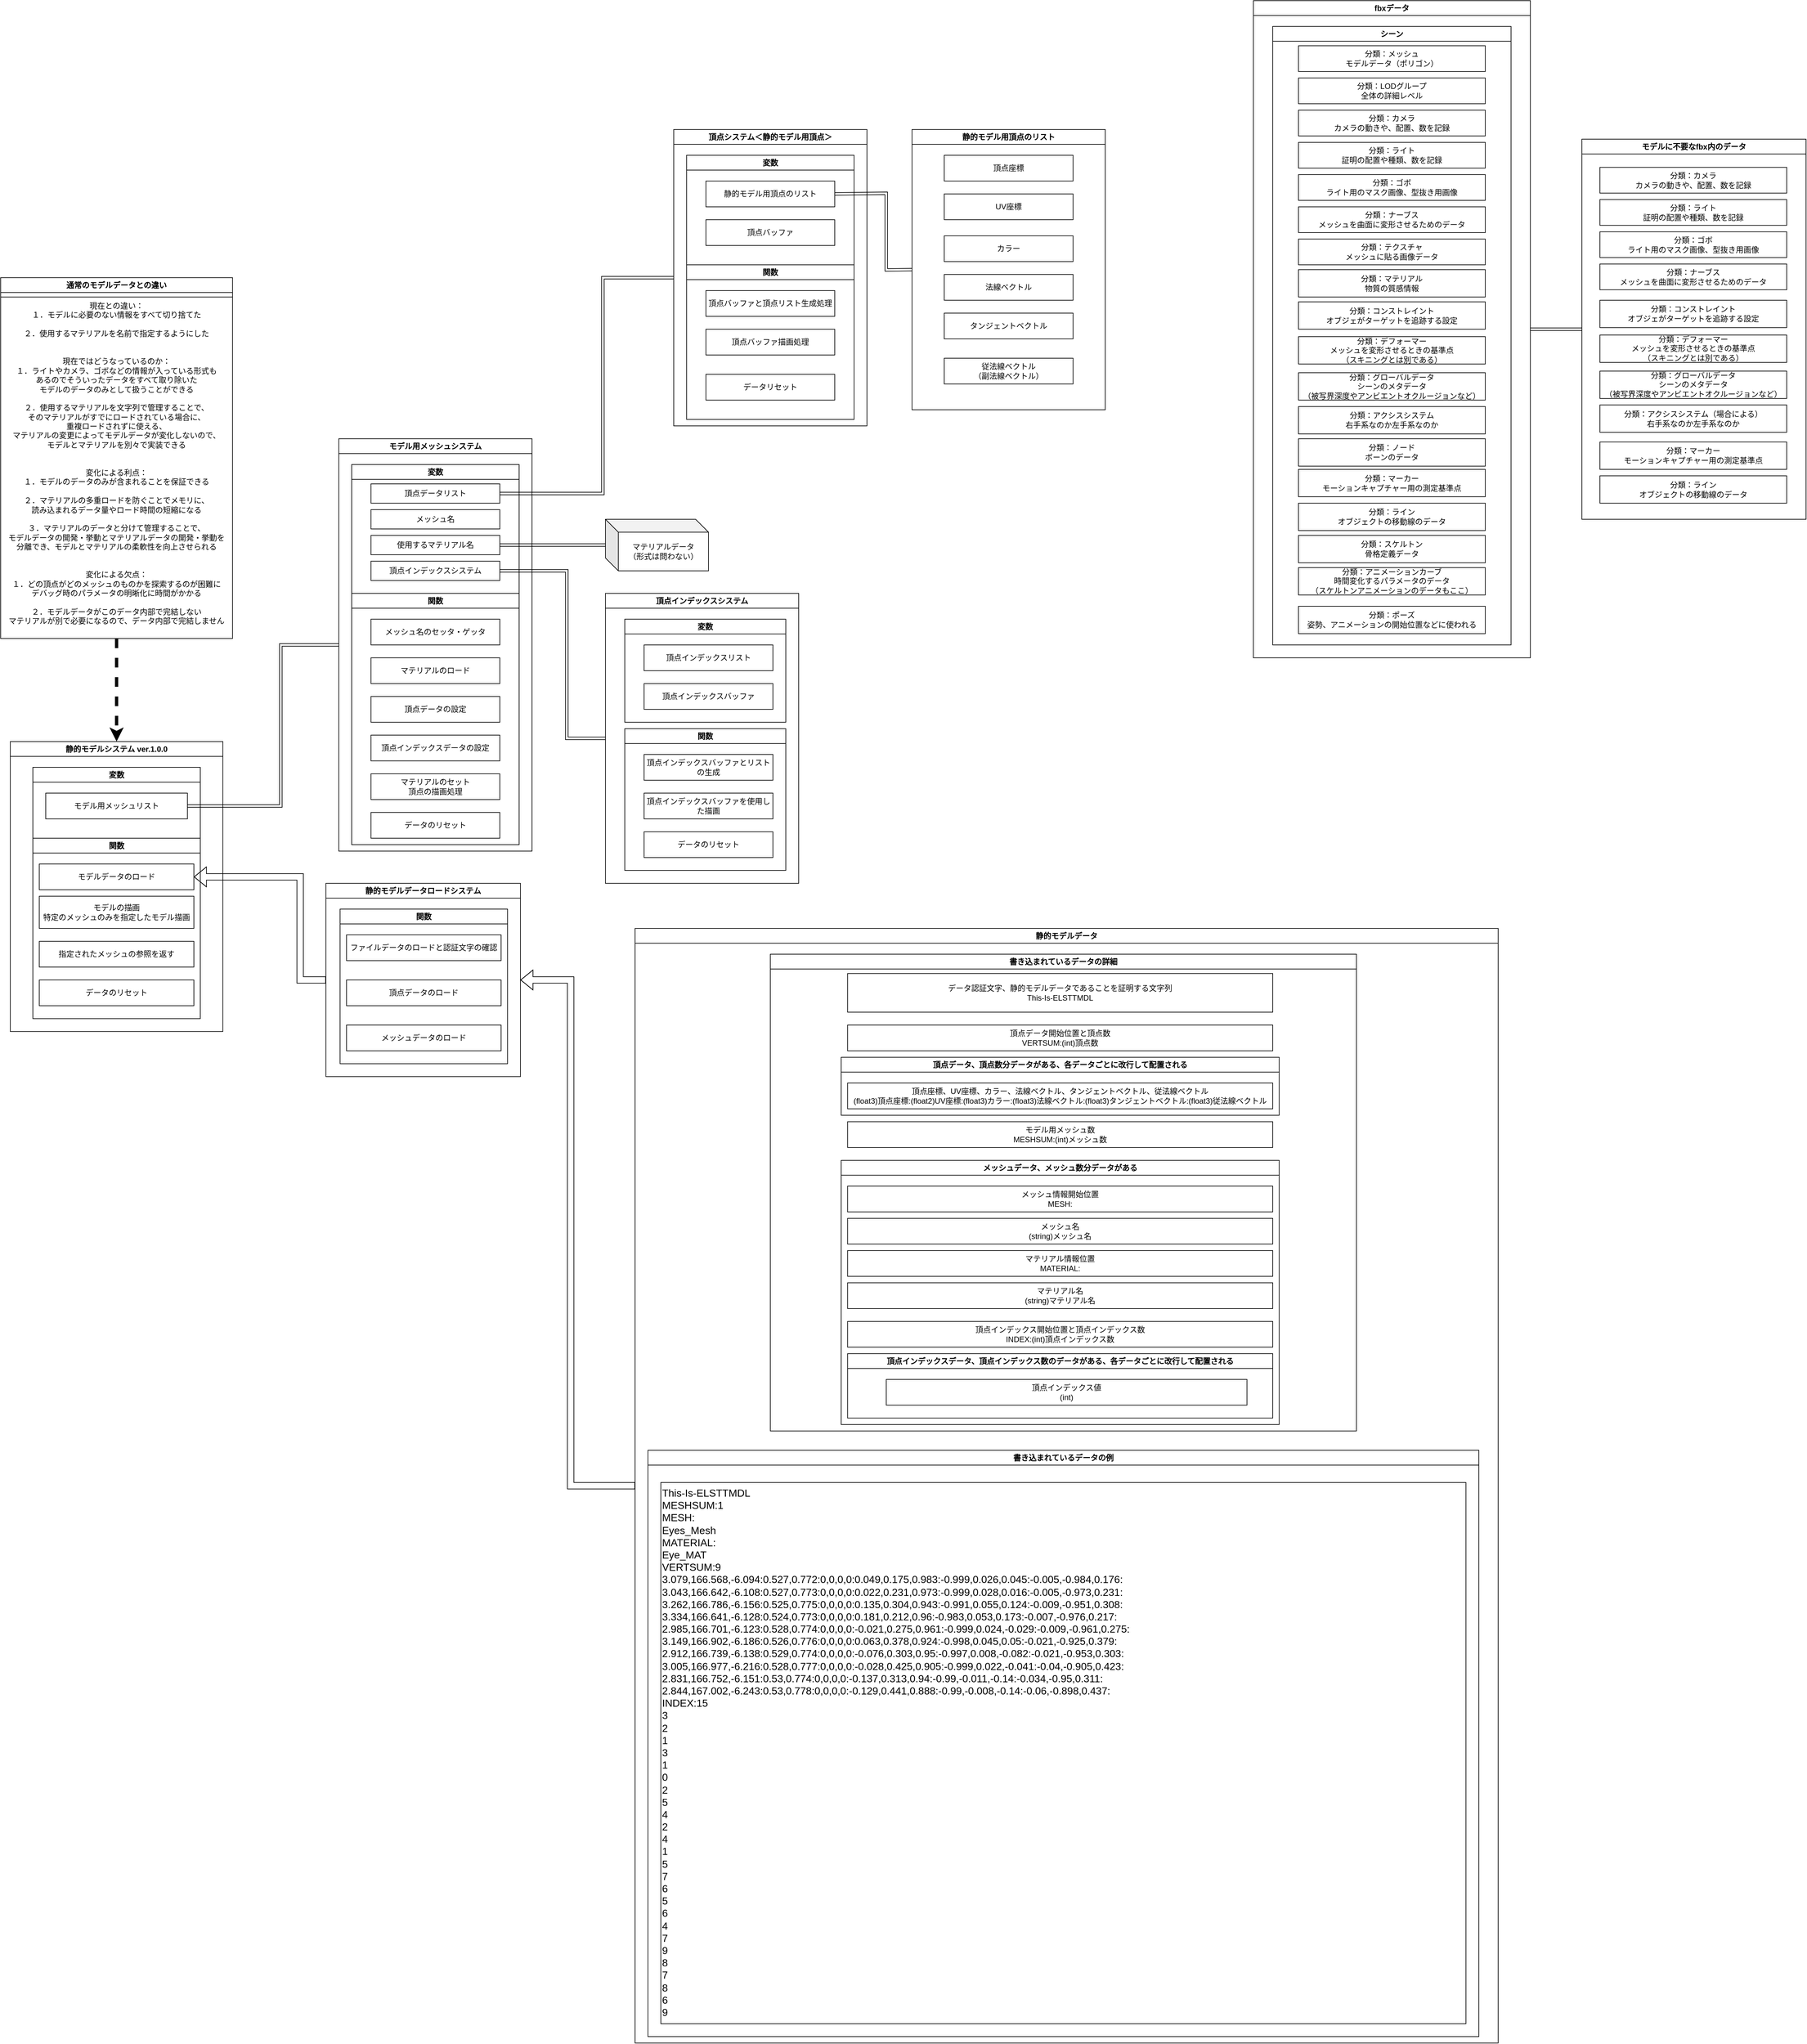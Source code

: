 <mxfile version="22.1.21" type="device" pages="3">
  <diagram id="wlyOHssA-iPCLbl1LQ-Z" name="静的モデルデータ ver 1.0.0">
    <mxGraphModel dx="1877" dy="2959" grid="1" gridSize="10" guides="1" tooltips="1" connect="1" arrows="1" fold="1" page="1" pageScale="1" pageWidth="827" pageHeight="1169" math="0" shadow="0">
      <root>
        <mxCell id="0" />
        <mxCell id="1" parent="0" />
        <mxCell id="eMsbDkN65JzPOWeGEoS4-1" value="静的モデルシステム ver.1.0.0" style="swimlane;whiteSpace=wrap;html=1;swimlaneFillColor=default;" parent="1" vertex="1">
          <mxGeometry x="-570" y="-1120" width="330" height="450" as="geometry" />
        </mxCell>
        <mxCell id="eMsbDkN65JzPOWeGEoS4-2" value="変数" style="swimlane;whiteSpace=wrap;html=1;swimlaneFillColor=default;" parent="eMsbDkN65JzPOWeGEoS4-1" vertex="1">
          <mxGeometry x="35" y="40" width="260" height="110" as="geometry" />
        </mxCell>
        <mxCell id="eMsbDkN65JzPOWeGEoS4-4" value="モデル用メッシュリスト" style="rounded=0;whiteSpace=wrap;html=1;" parent="eMsbDkN65JzPOWeGEoS4-2" vertex="1">
          <mxGeometry x="20" y="40" width="220" height="40" as="geometry" />
        </mxCell>
        <mxCell id="eMsbDkN65JzPOWeGEoS4-5" value="関数" style="swimlane;whiteSpace=wrap;html=1;swimlaneFillColor=default;" parent="eMsbDkN65JzPOWeGEoS4-1" vertex="1">
          <mxGeometry x="35" y="150" width="260" height="280" as="geometry" />
        </mxCell>
        <mxCell id="eMsbDkN65JzPOWeGEoS4-6" value="モデルデータのロード" style="rounded=0;whiteSpace=wrap;html=1;" parent="eMsbDkN65JzPOWeGEoS4-5" vertex="1">
          <mxGeometry x="10" y="40" width="240" height="40" as="geometry" />
        </mxCell>
        <mxCell id="eMsbDkN65JzPOWeGEoS4-7" value="モデルの描画&lt;br&gt;特定のメッシュのみを指定したモデル描画" style="rounded=0;whiteSpace=wrap;html=1;" parent="eMsbDkN65JzPOWeGEoS4-5" vertex="1">
          <mxGeometry x="10" y="90" width="240" height="50" as="geometry" />
        </mxCell>
        <mxCell id="eMsbDkN65JzPOWeGEoS4-8" value="指定されたメッシュの参照を返す" style="rounded=0;whiteSpace=wrap;html=1;" parent="eMsbDkN65JzPOWeGEoS4-5" vertex="1">
          <mxGeometry x="10" y="160" width="240" height="40" as="geometry" />
        </mxCell>
        <mxCell id="eMsbDkN65JzPOWeGEoS4-9" value="データのリセット" style="rounded=0;whiteSpace=wrap;html=1;" parent="eMsbDkN65JzPOWeGEoS4-5" vertex="1">
          <mxGeometry x="10" y="220" width="240" height="40" as="geometry" />
        </mxCell>
        <mxCell id="eMsbDkN65JzPOWeGEoS4-11" value="頂点システム＜静的モデル用頂点＞" style="swimlane;whiteSpace=wrap;html=1;fontSize=12;spacing=2;swimlaneFillColor=default;" parent="1" vertex="1">
          <mxGeometry x="460" y="-2070" width="300" height="460" as="geometry" />
        </mxCell>
        <mxCell id="eMsbDkN65JzPOWeGEoS4-12" value="変数" style="swimlane;whiteSpace=wrap;html=1;swimlaneFillColor=default;" parent="eMsbDkN65JzPOWeGEoS4-11" vertex="1">
          <mxGeometry x="20" y="40" width="260" height="170" as="geometry" />
        </mxCell>
        <mxCell id="eMsbDkN65JzPOWeGEoS4-13" value="静的モデル用頂点のリスト" style="rounded=0;whiteSpace=wrap;html=1;" parent="eMsbDkN65JzPOWeGEoS4-12" vertex="1">
          <mxGeometry x="30" y="40" width="200" height="40" as="geometry" />
        </mxCell>
        <mxCell id="eMsbDkN65JzPOWeGEoS4-14" value="頂点バッファ" style="rounded=0;whiteSpace=wrap;html=1;" parent="eMsbDkN65JzPOWeGEoS4-12" vertex="1">
          <mxGeometry x="30" y="100" width="200" height="40" as="geometry" />
        </mxCell>
        <mxCell id="eMsbDkN65JzPOWeGEoS4-15" value="関数" style="swimlane;whiteSpace=wrap;html=1;swimlaneFillColor=default;" parent="eMsbDkN65JzPOWeGEoS4-11" vertex="1">
          <mxGeometry x="20" y="210" width="260" height="240" as="geometry" />
        </mxCell>
        <mxCell id="eMsbDkN65JzPOWeGEoS4-16" value="頂点バッファと頂点リスト生成処理" style="rounded=0;whiteSpace=wrap;html=1;" parent="eMsbDkN65JzPOWeGEoS4-15" vertex="1">
          <mxGeometry x="30" y="40" width="200" height="40" as="geometry" />
        </mxCell>
        <mxCell id="eMsbDkN65JzPOWeGEoS4-17" value="頂点バッファ描画処理" style="rounded=0;whiteSpace=wrap;html=1;" parent="eMsbDkN65JzPOWeGEoS4-15" vertex="1">
          <mxGeometry x="30" y="100" width="200" height="40" as="geometry" />
        </mxCell>
        <mxCell id="eMsbDkN65JzPOWeGEoS4-18" value="データリセット" style="rounded=0;whiteSpace=wrap;html=1;" parent="eMsbDkN65JzPOWeGEoS4-15" vertex="1">
          <mxGeometry x="30" y="170" width="200" height="40" as="geometry" />
        </mxCell>
        <mxCell id="eMsbDkN65JzPOWeGEoS4-19" value="静的モデル用頂点のリスト" style="swimlane;whiteSpace=wrap;html=1;swimlaneFillColor=default;" parent="1" vertex="1">
          <mxGeometry x="830" y="-2070" width="300" height="435" as="geometry" />
        </mxCell>
        <mxCell id="eMsbDkN65JzPOWeGEoS4-20" value="頂点座標" style="rounded=0;whiteSpace=wrap;html=1;" parent="eMsbDkN65JzPOWeGEoS4-19" vertex="1">
          <mxGeometry x="50" y="40" width="200" height="40" as="geometry" />
        </mxCell>
        <mxCell id="eMsbDkN65JzPOWeGEoS4-21" value="UV座標" style="rounded=0;whiteSpace=wrap;html=1;" parent="eMsbDkN65JzPOWeGEoS4-19" vertex="1">
          <mxGeometry x="50" y="100" width="200" height="40" as="geometry" />
        </mxCell>
        <mxCell id="eMsbDkN65JzPOWeGEoS4-22" value="法線ベクトル" style="rounded=0;whiteSpace=wrap;html=1;" parent="eMsbDkN65JzPOWeGEoS4-19" vertex="1">
          <mxGeometry x="50" y="225" width="200" height="40" as="geometry" />
        </mxCell>
        <mxCell id="eMsbDkN65JzPOWeGEoS4-23" value="カラー" style="rounded=0;whiteSpace=wrap;html=1;" parent="eMsbDkN65JzPOWeGEoS4-19" vertex="1">
          <mxGeometry x="50" y="165" width="200" height="40" as="geometry" />
        </mxCell>
        <mxCell id="eMsbDkN65JzPOWeGEoS4-24" value="タンジェントベクトル" style="rounded=0;whiteSpace=wrap;html=1;" parent="eMsbDkN65JzPOWeGEoS4-19" vertex="1">
          <mxGeometry x="50" y="285" width="200" height="40" as="geometry" />
        </mxCell>
        <mxCell id="eMsbDkN65JzPOWeGEoS4-25" value="従法線ベクトル&lt;br&gt;（副法線ベクトル）" style="rounded=0;whiteSpace=wrap;html=1;" parent="eMsbDkN65JzPOWeGEoS4-19" vertex="1">
          <mxGeometry x="50" y="355" width="200" height="40" as="geometry" />
        </mxCell>
        <mxCell id="eMsbDkN65JzPOWeGEoS4-26" value="" style="shape=link;html=1;rounded=0;entryX=1;entryY=0.5;entryDx=0;entryDy=0;exitX=0;exitY=0.5;exitDx=0;exitDy=0;" parent="1" source="eMsbDkN65JzPOWeGEoS4-27" target="eMsbDkN65JzPOWeGEoS4-4" edge="1">
          <mxGeometry width="100" relative="1" as="geometry">
            <mxPoint x="-670" y="-1240" as="sourcePoint" />
            <mxPoint x="-510" y="-1205" as="targetPoint" />
            <Array as="points">
              <mxPoint x="-150" y="-1270" />
              <mxPoint x="-150" y="-1020" />
            </Array>
          </mxGeometry>
        </mxCell>
        <mxCell id="eMsbDkN65JzPOWeGEoS4-27" value="モデル用メッシュシステム" style="swimlane;whiteSpace=wrap;html=1;fontSize=12;spacing=2;swimlaneFillColor=default;" parent="1" vertex="1">
          <mxGeometry x="-60" y="-1590" width="300" height="640" as="geometry" />
        </mxCell>
        <mxCell id="eMsbDkN65JzPOWeGEoS4-28" value="変数" style="swimlane;whiteSpace=wrap;html=1;swimlaneFillColor=default;" parent="eMsbDkN65JzPOWeGEoS4-27" vertex="1">
          <mxGeometry x="20" y="40" width="260" height="200" as="geometry" />
        </mxCell>
        <mxCell id="eMsbDkN65JzPOWeGEoS4-29" value="頂点インデックスシステム" style="rounded=0;whiteSpace=wrap;html=1;" parent="eMsbDkN65JzPOWeGEoS4-28" vertex="1">
          <mxGeometry x="30" y="150" width="200" height="30" as="geometry" />
        </mxCell>
        <mxCell id="eMsbDkN65JzPOWeGEoS4-30" value="メッシュ名" style="rounded=0;whiteSpace=wrap;html=1;" parent="eMsbDkN65JzPOWeGEoS4-28" vertex="1">
          <mxGeometry x="30" y="70" width="200" height="30" as="geometry" />
        </mxCell>
        <mxCell id="eMsbDkN65JzPOWeGEoS4-31" value="使用するマテリアル名" style="rounded=0;whiteSpace=wrap;html=1;" parent="eMsbDkN65JzPOWeGEoS4-28" vertex="1">
          <mxGeometry x="30" y="110" width="200" height="30" as="geometry" />
        </mxCell>
        <mxCell id="eMsbDkN65JzPOWeGEoS4-3" value="頂点データリスト" style="rounded=0;whiteSpace=wrap;html=1;" parent="eMsbDkN65JzPOWeGEoS4-28" vertex="1">
          <mxGeometry x="30" y="30" width="200" height="30" as="geometry" />
        </mxCell>
        <mxCell id="eMsbDkN65JzPOWeGEoS4-32" value="関数" style="swimlane;whiteSpace=wrap;html=1;swimlaneFillColor=default;" parent="eMsbDkN65JzPOWeGEoS4-27" vertex="1">
          <mxGeometry x="20" y="240" width="260" height="390" as="geometry" />
        </mxCell>
        <mxCell id="eMsbDkN65JzPOWeGEoS4-33" value="メッシュ名のセッタ・ゲッタ" style="rounded=0;whiteSpace=wrap;html=1;" parent="eMsbDkN65JzPOWeGEoS4-32" vertex="1">
          <mxGeometry x="30" y="40" width="200" height="40" as="geometry" />
        </mxCell>
        <mxCell id="eMsbDkN65JzPOWeGEoS4-34" value="マテリアルのロード" style="rounded=0;whiteSpace=wrap;html=1;" parent="eMsbDkN65JzPOWeGEoS4-32" vertex="1">
          <mxGeometry x="30" y="100" width="200" height="40" as="geometry" />
        </mxCell>
        <mxCell id="eMsbDkN65JzPOWeGEoS4-35" value="頂点インデックスデータの設定" style="rounded=0;whiteSpace=wrap;html=1;" parent="eMsbDkN65JzPOWeGEoS4-32" vertex="1">
          <mxGeometry x="30" y="220" width="200" height="40" as="geometry" />
        </mxCell>
        <mxCell id="eMsbDkN65JzPOWeGEoS4-36" value="マテリアルのセット&lt;br&gt;頂点の描画処理" style="rounded=0;whiteSpace=wrap;html=1;" parent="eMsbDkN65JzPOWeGEoS4-32" vertex="1">
          <mxGeometry x="30" y="280" width="200" height="40" as="geometry" />
        </mxCell>
        <mxCell id="eMsbDkN65JzPOWeGEoS4-37" value="データのリセット" style="rounded=0;whiteSpace=wrap;html=1;" parent="eMsbDkN65JzPOWeGEoS4-32" vertex="1">
          <mxGeometry x="30" y="340" width="200" height="40" as="geometry" />
        </mxCell>
        <mxCell id="N6ZIZeF33Uhj1CX87oil-1" value="頂点データの設定" style="rounded=0;whiteSpace=wrap;html=1;" parent="eMsbDkN65JzPOWeGEoS4-32" vertex="1">
          <mxGeometry x="30" y="160" width="200" height="40" as="geometry" />
        </mxCell>
        <mxCell id="eMsbDkN65JzPOWeGEoS4-38" value="" style="shape=link;html=1;rounded=0;entryX=1;entryY=0.5;entryDx=0;entryDy=0;exitX=0;exitY=0.5;exitDx=0;exitDy=0;" parent="1" source="eMsbDkN65JzPOWeGEoS4-39" target="eMsbDkN65JzPOWeGEoS4-29" edge="1">
          <mxGeometry width="100" relative="1" as="geometry">
            <mxPoint x="-116" y="-880" as="sourcePoint" />
            <mxPoint x="-116" y="-1390" as="targetPoint" />
            <Array as="points">
              <mxPoint x="294" y="-1125" />
              <mxPoint x="294" y="-1385" />
            </Array>
          </mxGeometry>
        </mxCell>
        <mxCell id="eMsbDkN65JzPOWeGEoS4-39" value="頂点インデックスシステム" style="swimlane;whiteSpace=wrap;html=1;fontSize=12;spacing=2;swimlaneFillColor=default;" parent="1" vertex="1">
          <mxGeometry x="354" y="-1350" width="300" height="450" as="geometry" />
        </mxCell>
        <mxCell id="eMsbDkN65JzPOWeGEoS4-40" value="変数" style="swimlane;whiteSpace=wrap;html=1;swimlaneFillColor=default;" parent="eMsbDkN65JzPOWeGEoS4-39" vertex="1">
          <mxGeometry x="30" y="40" width="250" height="160" as="geometry" />
        </mxCell>
        <mxCell id="eMsbDkN65JzPOWeGEoS4-41" value="頂点インデックスリスト" style="rounded=0;whiteSpace=wrap;html=1;" parent="eMsbDkN65JzPOWeGEoS4-40" vertex="1">
          <mxGeometry x="30" y="40" width="200" height="40" as="geometry" />
        </mxCell>
        <mxCell id="eMsbDkN65JzPOWeGEoS4-42" value="頂点インデックスバッファ" style="rounded=0;whiteSpace=wrap;html=1;" parent="eMsbDkN65JzPOWeGEoS4-40" vertex="1">
          <mxGeometry x="30" y="100" width="200" height="40" as="geometry" />
        </mxCell>
        <mxCell id="eMsbDkN65JzPOWeGEoS4-43" value="関数" style="swimlane;whiteSpace=wrap;html=1;swimlaneFillColor=default;" parent="eMsbDkN65JzPOWeGEoS4-39" vertex="1">
          <mxGeometry x="30" y="210" width="250" height="220" as="geometry" />
        </mxCell>
        <mxCell id="eMsbDkN65JzPOWeGEoS4-44" value="頂点インデックスバッファとリストの生成" style="rounded=0;whiteSpace=wrap;html=1;" parent="eMsbDkN65JzPOWeGEoS4-43" vertex="1">
          <mxGeometry x="30" y="40" width="200" height="40" as="geometry" />
        </mxCell>
        <mxCell id="eMsbDkN65JzPOWeGEoS4-45" value="頂点インデックスバッファを使用した描画" style="rounded=0;whiteSpace=wrap;html=1;" parent="eMsbDkN65JzPOWeGEoS4-43" vertex="1">
          <mxGeometry x="30" y="100" width="200" height="40" as="geometry" />
        </mxCell>
        <mxCell id="eMsbDkN65JzPOWeGEoS4-46" value="データのリセット" style="rounded=0;whiteSpace=wrap;html=1;" parent="eMsbDkN65JzPOWeGEoS4-43" vertex="1">
          <mxGeometry x="30" y="160" width="200" height="40" as="geometry" />
        </mxCell>
        <mxCell id="eMsbDkN65JzPOWeGEoS4-47" value="" style="shape=link;html=1;rounded=0;entryX=1;entryY=0.5;entryDx=0;entryDy=0;exitX=0;exitY=0.5;exitDx=0;exitDy=0;exitPerimeter=0;" parent="1" source="eMsbDkN65JzPOWeGEoS4-48" target="eMsbDkN65JzPOWeGEoS4-31" edge="1">
          <mxGeometry width="100" relative="1" as="geometry">
            <mxPoint x="380" y="-1430" as="sourcePoint" />
            <mxPoint x="-56" y="-1427.5" as="targetPoint" />
            <Array as="points" />
          </mxGeometry>
        </mxCell>
        <mxCell id="eMsbDkN65JzPOWeGEoS4-48" value="マテリアルデータ&lt;br&gt;（形式は問わない）" style="shape=cube;whiteSpace=wrap;html=1;boundedLbl=1;backgroundOutline=1;darkOpacity=0.05;darkOpacity2=0.1;" parent="1" vertex="1">
          <mxGeometry x="354" y="-1465" width="160" height="80" as="geometry" />
        </mxCell>
        <mxCell id="eMsbDkN65JzPOWeGEoS4-52" value="" style="shape=link;html=1;rounded=0;entryX=1;entryY=0.5;entryDx=0;entryDy=0;exitX=0;exitY=0.5;exitDx=0;exitDy=0;" parent="1" source="eMsbDkN65JzPOWeGEoS4-19" target="eMsbDkN65JzPOWeGEoS4-13" edge="1">
          <mxGeometry width="100" relative="1" as="geometry">
            <mxPoint x="580" y="-1690" as="sourcePoint" />
            <mxPoint x="720" y="-1710" as="targetPoint" />
            <Array as="points">
              <mxPoint x="790" y="-1852" />
              <mxPoint x="790" y="-1971" />
            </Array>
          </mxGeometry>
        </mxCell>
        <mxCell id="eMsbDkN65JzPOWeGEoS4-53" value="" style="shape=flexArrow;endArrow=classic;html=1;rounded=0;entryX=1;entryY=0.5;entryDx=0;entryDy=0;exitX=0;exitY=0.5;exitDx=0;exitDy=0;" parent="1" source="eMsbDkN65JzPOWeGEoS4-54" target="eMsbDkN65JzPOWeGEoS4-6" edge="1">
          <mxGeometry width="50" height="50" relative="1" as="geometry">
            <mxPoint x="-40" y="-720" as="sourcePoint" />
            <mxPoint x="-160" y="-1320" as="targetPoint" />
            <Array as="points">
              <mxPoint x="-120" y="-750" />
              <mxPoint x="-120" y="-910" />
            </Array>
          </mxGeometry>
        </mxCell>
        <mxCell id="eMsbDkN65JzPOWeGEoS4-54" value="静的モデルデータロードシステム" style="swimlane;whiteSpace=wrap;html=1;swimlaneFillColor=default;" parent="1" vertex="1">
          <mxGeometry x="-80" y="-900" width="302" height="300" as="geometry" />
        </mxCell>
        <mxCell id="eMsbDkN65JzPOWeGEoS4-55" value="関数" style="swimlane;whiteSpace=wrap;html=1;swimlaneFillColor=default;" parent="eMsbDkN65JzPOWeGEoS4-54" vertex="1">
          <mxGeometry x="22" y="40" width="260" height="240" as="geometry" />
        </mxCell>
        <mxCell id="eMsbDkN65JzPOWeGEoS4-56" value="頂点データのロード" style="rounded=0;whiteSpace=wrap;html=1;" parent="eMsbDkN65JzPOWeGEoS4-55" vertex="1">
          <mxGeometry x="10" y="110" width="240" height="40" as="geometry" />
        </mxCell>
        <mxCell id="eMsbDkN65JzPOWeGEoS4-57" value="メッシュデータのロード" style="rounded=0;whiteSpace=wrap;html=1;" parent="eMsbDkN65JzPOWeGEoS4-55" vertex="1">
          <mxGeometry x="10" y="180" width="240" height="40" as="geometry" />
        </mxCell>
        <mxCell id="eMsbDkN65JzPOWeGEoS4-58" value="ファイルデータのロードと認証文字の確認" style="rounded=0;whiteSpace=wrap;html=1;" parent="eMsbDkN65JzPOWeGEoS4-55" vertex="1">
          <mxGeometry x="10" y="40" width="240" height="40" as="geometry" />
        </mxCell>
        <mxCell id="eMsbDkN65JzPOWeGEoS4-59" value="静的モデルデータ" style="swimlane;whiteSpace=wrap;html=1;strokeColor=default;fillStyle=auto;fillColor=default;gradientColor=none;swimlaneFillColor=default;" parent="1" vertex="1">
          <mxGeometry x="400" y="-830" width="1340" height="1730" as="geometry" />
        </mxCell>
        <mxCell id="eMsbDkN65JzPOWeGEoS4-60" value="書き込まれているデータの詳細" style="swimlane;whiteSpace=wrap;html=1;swimlaneFillColor=default;" parent="eMsbDkN65JzPOWeGEoS4-59" vertex="1">
          <mxGeometry x="210" y="40" width="910" height="740" as="geometry" />
        </mxCell>
        <mxCell id="eMsbDkN65JzPOWeGEoS4-61" value="データ認証文字、静的モデルデータであることを証明する文字列&lt;br&gt;This-Is-ELSTTMDL" style="rounded=0;whiteSpace=wrap;html=1;verticalAlign=middle;labelPosition=center;verticalLabelPosition=middle;align=center;" parent="eMsbDkN65JzPOWeGEoS4-60" vertex="1">
          <mxGeometry x="120" y="30" width="660" height="60" as="geometry" />
        </mxCell>
        <mxCell id="eMsbDkN65JzPOWeGEoS4-62" value="頂点データ開始位置と頂点数&lt;br&gt;VERTSUM:(int)頂点数" style="rounded=0;whiteSpace=wrap;html=1;" parent="eMsbDkN65JzPOWeGEoS4-60" vertex="1">
          <mxGeometry x="120" y="110" width="660" height="40" as="geometry" />
        </mxCell>
        <mxCell id="eMsbDkN65JzPOWeGEoS4-63" value="モデル用メッシュ数&lt;br&gt;MESHSUM:(int)メッシュ数" style="rounded=0;whiteSpace=wrap;html=1;" parent="eMsbDkN65JzPOWeGEoS4-60" vertex="1">
          <mxGeometry x="120" y="260" width="660" height="40" as="geometry" />
        </mxCell>
        <mxCell id="eMsbDkN65JzPOWeGEoS4-64" value="頂点データ、頂点数分データがある、各データごとに改行して配置される" style="swimlane;whiteSpace=wrap;html=1;swimlaneFillColor=default;" parent="eMsbDkN65JzPOWeGEoS4-60" vertex="1">
          <mxGeometry x="110" y="160" width="680" height="90" as="geometry" />
        </mxCell>
        <mxCell id="eMsbDkN65JzPOWeGEoS4-65" value="頂点座標、UV座標、カラー、法線ベクトル、タンジェントベクトル、従法線ベクトル&lt;br&gt;(float3)頂点座標:(float2)UV座標:(float3)カラー:(float3)法線ベクトル:(float3)タンジェントベクトル:(float3)従法線ベクトル" style="rounded=0;whiteSpace=wrap;html=1;" parent="eMsbDkN65JzPOWeGEoS4-64" vertex="1">
          <mxGeometry x="10" y="40" width="660" height="40" as="geometry" />
        </mxCell>
        <mxCell id="eMsbDkN65JzPOWeGEoS4-66" value="メッシュデータ、メッシュ数分データがある" style="swimlane;whiteSpace=wrap;html=1;swimlaneFillColor=default;" parent="eMsbDkN65JzPOWeGEoS4-60" vertex="1">
          <mxGeometry x="110" y="320" width="680" height="410" as="geometry" />
        </mxCell>
        <mxCell id="eMsbDkN65JzPOWeGEoS4-67" value="メッシュ情報開始位置&lt;br&gt;MESH:" style="rounded=0;whiteSpace=wrap;html=1;" parent="eMsbDkN65JzPOWeGEoS4-66" vertex="1">
          <mxGeometry x="10" y="40" width="660" height="40" as="geometry" />
        </mxCell>
        <mxCell id="eMsbDkN65JzPOWeGEoS4-68" value="メッシュ名&lt;br&gt;(string)メッシュ名" style="rounded=0;whiteSpace=wrap;html=1;" parent="eMsbDkN65JzPOWeGEoS4-66" vertex="1">
          <mxGeometry x="10" y="90" width="660" height="40" as="geometry" />
        </mxCell>
        <mxCell id="eMsbDkN65JzPOWeGEoS4-69" value="マテリアル情報位置&lt;br&gt;MATERIAL:" style="rounded=0;whiteSpace=wrap;html=1;" parent="eMsbDkN65JzPOWeGEoS4-66" vertex="1">
          <mxGeometry x="10" y="140" width="660" height="40" as="geometry" />
        </mxCell>
        <mxCell id="eMsbDkN65JzPOWeGEoS4-70" value="マテリアル名&lt;br&gt;(string)マテリアル名" style="rounded=0;whiteSpace=wrap;html=1;" parent="eMsbDkN65JzPOWeGEoS4-66" vertex="1">
          <mxGeometry x="10" y="190" width="660" height="40" as="geometry" />
        </mxCell>
        <mxCell id="eMsbDkN65JzPOWeGEoS4-71" value="頂点インデックス開始位置と頂点インデックス数&lt;br&gt;INDEX:(int)頂点インデックス数" style="rounded=0;whiteSpace=wrap;html=1;" parent="eMsbDkN65JzPOWeGEoS4-66" vertex="1">
          <mxGeometry x="10" y="250" width="660" height="40" as="geometry" />
        </mxCell>
        <mxCell id="eMsbDkN65JzPOWeGEoS4-72" value="頂点インデックスデータ、頂点インデックス数のデータがある、各データごとに改行して配置される" style="swimlane;whiteSpace=wrap;html=1;swimlaneFillColor=default;" parent="eMsbDkN65JzPOWeGEoS4-66" vertex="1">
          <mxGeometry x="10" y="300" width="660" height="100" as="geometry" />
        </mxCell>
        <mxCell id="eMsbDkN65JzPOWeGEoS4-73" value="頂点インデックス値&lt;br&gt;(int)" style="rounded=0;whiteSpace=wrap;html=1;" parent="eMsbDkN65JzPOWeGEoS4-72" vertex="1">
          <mxGeometry x="60" y="40" width="560" height="40" as="geometry" />
        </mxCell>
        <mxCell id="eMsbDkN65JzPOWeGEoS4-74" value="書き込まれているデータの例" style="swimlane;whiteSpace=wrap;html=1;swimlaneFillColor=default;" parent="eMsbDkN65JzPOWeGEoS4-59" vertex="1">
          <mxGeometry x="20" y="810" width="1290" height="910" as="geometry" />
        </mxCell>
        <mxCell id="eMsbDkN65JzPOWeGEoS4-75" value="&lt;div&gt;This-Is-ELSTTMDL&lt;/div&gt;&lt;div&gt;&lt;div&gt;MESHSUM:1&lt;/div&gt;&lt;div&gt;MESH:&lt;/div&gt;&lt;div&gt;Eyes_Mesh&lt;/div&gt;&lt;div&gt;MATERIAL:&lt;/div&gt;&lt;div&gt;Eye_MAT&lt;/div&gt;&lt;div&gt;VERTSUM:9&lt;/div&gt;&lt;div&gt;&lt;div&gt;3.079,166.568,-6.094:0.527,0.772:0,0,0,0:0.049,0.175,0.983:-0.999,0.026,0.045:-0.005,-0.984,0.176:&lt;/div&gt;&lt;div&gt;3.043,166.642,-6.108:0.527,0.773:0,0,0,0:0.022,0.231,0.973:-0.999,0.028,0.016:-0.005,-0.973,0.231:&lt;/div&gt;&lt;div&gt;3.262,166.786,-6.156:0.525,0.775:0,0,0,0:0.135,0.304,0.943:-0.991,0.055,0.124:-0.009,-0.951,0.308:&lt;/div&gt;&lt;div&gt;3.334,166.641,-6.128:0.524,0.773:0,0,0,0:0.181,0.212,0.96:-0.983,0.053,0.173:-0.007,-0.976,0.217:&lt;/div&gt;&lt;div&gt;2.985,166.701,-6.123:0.528,0.774:0,0,0,0:-0.021,0.275,0.961:-0.999,0.024,-0.029:-0.009,-0.961,0.275:&lt;/div&gt;&lt;div&gt;3.149,166.902,-6.186:0.526,0.776:0,0,0,0:0.063,0.378,0.924:-0.998,0.045,0.05:-0.021,-0.925,0.379:&lt;/div&gt;&lt;div&gt;2.912,166.739,-6.138:0.529,0.774:0,0,0,0:-0.076,0.303,0.95:-0.997,0.008,-0.082:-0.021,-0.953,0.303:&lt;/div&gt;&lt;div&gt;3.005,166.977,-6.216:0.528,0.777:0,0,0,0:-0.028,0.425,0.905:-0.999,0.022,-0.041:-0.04,-0.905,0.423:&lt;/div&gt;&lt;div&gt;2.831,166.752,-6.151:0.53,0.774:0,0,0,0:-0.137,0.313,0.94:-0.99,-0.011,-0.14:-0.034,-0.95,0.311:&lt;/div&gt;&lt;div&gt;2.844,167.002,-6.243:0.53,0.778:0,0,0,0:-0.129,0.441,0.888:-0.99,-0.008,-0.14:-0.06,-0.898,0.437:&lt;/div&gt;&lt;/div&gt;&lt;div&gt;INDEX:15&lt;/div&gt;&lt;div&gt;3&lt;/div&gt;&lt;div&gt;2&lt;/div&gt;&lt;div&gt;1&lt;/div&gt;&lt;div&gt;3&lt;/div&gt;&lt;div&gt;1&lt;/div&gt;&lt;div&gt;0&lt;/div&gt;&lt;div&gt;2&lt;/div&gt;&lt;div&gt;5&lt;/div&gt;&lt;div&gt;4&lt;/div&gt;&lt;div&gt;2&lt;/div&gt;&lt;div&gt;4&lt;/div&gt;&lt;div&gt;1&lt;/div&gt;&lt;div&gt;5&lt;/div&gt;&lt;div&gt;7&lt;/div&gt;&lt;div&gt;6&lt;/div&gt;&lt;div&gt;5&lt;/div&gt;&lt;div&gt;6&lt;/div&gt;&lt;div&gt;4&lt;/div&gt;&lt;div&gt;7&lt;/div&gt;&lt;div&gt;9&lt;/div&gt;&lt;div&gt;8&lt;/div&gt;&lt;div&gt;7&lt;/div&gt;&lt;div&gt;8&lt;/div&gt;&lt;div&gt;6&lt;/div&gt;&lt;div&gt;9&lt;/div&gt;&lt;/div&gt;" style="rounded=0;whiteSpace=wrap;html=1;verticalAlign=top;fontSize=16;align=left;" parent="eMsbDkN65JzPOWeGEoS4-74" vertex="1">
          <mxGeometry x="20" y="50" width="1250" height="840" as="geometry" />
        </mxCell>
        <mxCell id="eMsbDkN65JzPOWeGEoS4-79" value="" style="shape=flexArrow;endArrow=classic;html=1;rounded=0;entryX=1;entryY=0.5;entryDx=0;entryDy=0;exitX=0;exitY=0.5;exitDx=0;exitDy=0;" parent="1" source="eMsbDkN65JzPOWeGEoS4-59" target="eMsbDkN65JzPOWeGEoS4-54" edge="1">
          <mxGeometry width="50" height="50" relative="1" as="geometry">
            <mxPoint x="570" y="-510" as="sourcePoint" />
            <mxPoint x="620" y="-560" as="targetPoint" />
            <Array as="points">
              <mxPoint x="300" y="35" />
              <mxPoint x="300" y="-750" />
            </Array>
          </mxGeometry>
        </mxCell>
        <mxCell id="eMsbDkN65JzPOWeGEoS4-10" value="" style="shape=link;html=1;rounded=0;entryX=1;entryY=0.5;entryDx=0;entryDy=0;exitX=0;exitY=0.5;exitDx=0;exitDy=0;" parent="1" source="eMsbDkN65JzPOWeGEoS4-11" target="eMsbDkN65JzPOWeGEoS4-3" edge="1">
          <mxGeometry width="100" relative="1" as="geometry">
            <mxPoint x="-710" y="-1520" as="sourcePoint" />
            <mxPoint x="-450" y="-1410" as="targetPoint" />
            <Array as="points">
              <mxPoint x="350" y="-1840" />
              <mxPoint x="350" y="-1505" />
            </Array>
          </mxGeometry>
        </mxCell>
        <mxCell id="yweFiVFQoVH1nVxoskjD-3" value="fbxデータ" style="swimlane;whiteSpace=wrap;html=1;swimlaneFillColor=default;" parent="1" vertex="1">
          <mxGeometry x="1360" y="-2270" width="430" height="1020" as="geometry" />
        </mxCell>
        <mxCell id="yweFiVFQoVH1nVxoskjD-12" value="シーン" style="swimlane;whiteSpace=wrap;html=1;swimlaneFillColor=default;" parent="yweFiVFQoVH1nVxoskjD-3" vertex="1">
          <mxGeometry x="30" y="40" width="370" height="960" as="geometry" />
        </mxCell>
        <mxCell id="yweFiVFQoVH1nVxoskjD-13" value="分類：メッシュ&lt;br&gt;モデルデータ（ポリゴン）" style="rounded=0;whiteSpace=wrap;html=1;" parent="yweFiVFQoVH1nVxoskjD-12" vertex="1">
          <mxGeometry x="40" y="30" width="290" height="40" as="geometry" />
        </mxCell>
        <mxCell id="zUWsp33VvRNPc8dQOL4x-1" value="分類：LODグループ&lt;br&gt;全体の詳細レベル" style="rounded=0;whiteSpace=wrap;html=1;" parent="yweFiVFQoVH1nVxoskjD-12" vertex="1">
          <mxGeometry x="40" y="80" width="290" height="40" as="geometry" />
        </mxCell>
        <mxCell id="zUWsp33VvRNPc8dQOL4x-2" value="分類：カメラ&lt;br&gt;カメラの動きや、配置、数を記録" style="rounded=0;whiteSpace=wrap;html=1;" parent="yweFiVFQoVH1nVxoskjD-12" vertex="1">
          <mxGeometry x="40" y="130" width="290" height="40" as="geometry" />
        </mxCell>
        <mxCell id="zUWsp33VvRNPc8dQOL4x-4" value="分類：ライト&lt;br&gt;証明の配置や種類、数を記録" style="rounded=0;whiteSpace=wrap;html=1;" parent="yweFiVFQoVH1nVxoskjD-12" vertex="1">
          <mxGeometry x="40" y="180" width="290" height="40" as="geometry" />
        </mxCell>
        <mxCell id="zUWsp33VvRNPc8dQOL4x-10" value="分類：ゴボ&lt;br&gt;ライト用のマスク画像、型抜き用画像" style="rounded=0;whiteSpace=wrap;html=1;" parent="yweFiVFQoVH1nVxoskjD-12" vertex="1">
          <mxGeometry x="40" y="230" width="290" height="40" as="geometry" />
        </mxCell>
        <mxCell id="zUWsp33VvRNPc8dQOL4x-11" value="分類：ナーブス&lt;br&gt;メッシュを曲面に変形させるためのデータ" style="rounded=0;whiteSpace=wrap;html=1;" parent="yweFiVFQoVH1nVxoskjD-12" vertex="1">
          <mxGeometry x="40" y="280" width="290" height="40" as="geometry" />
        </mxCell>
        <mxCell id="zUWsp33VvRNPc8dQOL4x-19" value="分類：テクスチャ&lt;br&gt;メッシュに貼る画像データ" style="rounded=0;whiteSpace=wrap;html=1;" parent="yweFiVFQoVH1nVxoskjD-12" vertex="1">
          <mxGeometry x="40" y="330" width="290" height="40" as="geometry" />
        </mxCell>
        <mxCell id="zUWsp33VvRNPc8dQOL4x-20" value="分類：マテリアル&lt;br&gt;物質の質感情報" style="rounded=0;whiteSpace=wrap;html=1;" parent="yweFiVFQoVH1nVxoskjD-12" vertex="1">
          <mxGeometry x="40" y="377.5" width="290" height="42.5" as="geometry" />
        </mxCell>
        <mxCell id="zUWsp33VvRNPc8dQOL4x-21" value="分類：コンストレイント&lt;br&gt;オブジェがターゲットを追跡する設定" style="rounded=0;whiteSpace=wrap;html=1;" parent="yweFiVFQoVH1nVxoskjD-12" vertex="1">
          <mxGeometry x="40" y="427.5" width="290" height="42.5" as="geometry" />
        </mxCell>
        <mxCell id="zUWsp33VvRNPc8dQOL4x-22" value="分類：デフォーマー&lt;br&gt;メッシュを変形させるときの基準点&lt;br&gt;（スキニングとは別である）" style="rounded=0;whiteSpace=wrap;html=1;" parent="yweFiVFQoVH1nVxoskjD-12" vertex="1">
          <mxGeometry x="40" y="481.5" width="290" height="42.5" as="geometry" />
        </mxCell>
        <mxCell id="zUWsp33VvRNPc8dQOL4x-23" value="分類：グローバルデータ&lt;br&gt;シーンのメタデータ&lt;br&gt;（被写界深度やアンビエントオクルージョンなど）" style="rounded=0;whiteSpace=wrap;html=1;" parent="yweFiVFQoVH1nVxoskjD-12" vertex="1">
          <mxGeometry x="40" y="537.5" width="290" height="42.5" as="geometry" />
        </mxCell>
        <mxCell id="zUWsp33VvRNPc8dQOL4x-24" value="分類：アクシスシステム&lt;br&gt;右手系なのか左手系なのか" style="rounded=0;whiteSpace=wrap;html=1;" parent="yweFiVFQoVH1nVxoskjD-12" vertex="1">
          <mxGeometry x="40" y="590" width="290" height="42.5" as="geometry" />
        </mxCell>
        <mxCell id="zUWsp33VvRNPc8dQOL4x-27" value="分類：ノード&lt;br&gt;ボーンのデータ" style="rounded=0;whiteSpace=wrap;html=1;" parent="yweFiVFQoVH1nVxoskjD-12" vertex="1">
          <mxGeometry x="40" y="640" width="290" height="42.5" as="geometry" />
        </mxCell>
        <mxCell id="zUWsp33VvRNPc8dQOL4x-28" value="分類：マーカー&lt;br&gt;モーションキャプチャー用の測定基準点" style="rounded=0;whiteSpace=wrap;html=1;" parent="yweFiVFQoVH1nVxoskjD-12" vertex="1">
          <mxGeometry x="40" y="687.5" width="290" height="42.5" as="geometry" />
        </mxCell>
        <mxCell id="zUWsp33VvRNPc8dQOL4x-29" value="分類：ライン&lt;br&gt;オブジェクトの移動線のデータ" style="rounded=0;whiteSpace=wrap;html=1;" parent="yweFiVFQoVH1nVxoskjD-12" vertex="1">
          <mxGeometry x="40" y="740" width="290" height="42.5" as="geometry" />
        </mxCell>
        <mxCell id="zUWsp33VvRNPc8dQOL4x-30" value="分類：スケルトン&lt;br&gt;骨格定義データ" style="rounded=0;whiteSpace=wrap;html=1;" parent="yweFiVFQoVH1nVxoskjD-12" vertex="1">
          <mxGeometry x="40" y="790" width="290" height="42.5" as="geometry" />
        </mxCell>
        <mxCell id="zUWsp33VvRNPc8dQOL4x-31" value="分類：アニメーションカーブ&lt;br&gt;時間変化するパラメータのデータ&lt;br&gt;（スケルトンアニメーションのデータもここ）" style="rounded=0;whiteSpace=wrap;html=1;" parent="yweFiVFQoVH1nVxoskjD-12" vertex="1">
          <mxGeometry x="40" y="840" width="290" height="42.5" as="geometry" />
        </mxCell>
        <mxCell id="zUWsp33VvRNPc8dQOL4x-32" value="分類：ポーズ&lt;br&gt;姿勢、アニメーションの開始位置などに使われる" style="rounded=0;whiteSpace=wrap;html=1;" parent="yweFiVFQoVH1nVxoskjD-12" vertex="1">
          <mxGeometry x="40" y="900" width="290" height="42.5" as="geometry" />
        </mxCell>
        <mxCell id="zUWsp33VvRNPc8dQOL4x-33" value="モデルに不要なfbx内のデータ" style="swimlane;whiteSpace=wrap;html=1;swimlaneFillColor=default;glass=0;" parent="1" vertex="1">
          <mxGeometry x="1870" y="-2055" width="348" height="590" as="geometry" />
        </mxCell>
        <mxCell id="zUWsp33VvRNPc8dQOL4x-34" value="分類：カメラ&lt;br&gt;カメラの動きや、配置、数を記録" style="rounded=0;whiteSpace=wrap;html=1;" parent="zUWsp33VvRNPc8dQOL4x-33" vertex="1">
          <mxGeometry x="28" y="43.75" width="290" height="40" as="geometry" />
        </mxCell>
        <mxCell id="zUWsp33VvRNPc8dQOL4x-35" value="分類：ライト&lt;br&gt;証明の配置や種類、数を記録" style="rounded=0;whiteSpace=wrap;html=1;" parent="zUWsp33VvRNPc8dQOL4x-33" vertex="1">
          <mxGeometry x="28" y="93.75" width="290" height="40" as="geometry" />
        </mxCell>
        <mxCell id="zUWsp33VvRNPc8dQOL4x-36" value="分類：ゴボ&lt;br&gt;ライト用のマスク画像、型抜き用画像" style="rounded=0;whiteSpace=wrap;html=1;" parent="zUWsp33VvRNPc8dQOL4x-33" vertex="1">
          <mxGeometry x="28" y="143.75" width="290" height="40" as="geometry" />
        </mxCell>
        <mxCell id="zUWsp33VvRNPc8dQOL4x-37" value="分類：ナーブス&lt;br&gt;メッシュを曲面に変形させるためのデータ" style="rounded=0;whiteSpace=wrap;html=1;" parent="zUWsp33VvRNPc8dQOL4x-33" vertex="1">
          <mxGeometry x="28" y="193.75" width="290" height="40" as="geometry" />
        </mxCell>
        <mxCell id="zUWsp33VvRNPc8dQOL4x-38" value="分類：コンストレイント&lt;br&gt;オブジェがターゲットを追跡する設定" style="rounded=0;whiteSpace=wrap;html=1;" parent="zUWsp33VvRNPc8dQOL4x-33" vertex="1">
          <mxGeometry x="28" y="250" width="290" height="42.5" as="geometry" />
        </mxCell>
        <mxCell id="zUWsp33VvRNPc8dQOL4x-39" value="分類：デフォーマー&lt;br&gt;メッシュを変形させるときの基準点&lt;br&gt;（スキニングとは別である）" style="rounded=0;whiteSpace=wrap;html=1;" parent="zUWsp33VvRNPc8dQOL4x-33" vertex="1">
          <mxGeometry x="28" y="304" width="290" height="42.5" as="geometry" />
        </mxCell>
        <mxCell id="zUWsp33VvRNPc8dQOL4x-40" value="分類：グローバルデータ&lt;br&gt;シーンのメタデータ&lt;br&gt;（被写界深度やアンビエントオクルージョンなど）" style="rounded=0;whiteSpace=wrap;html=1;" parent="zUWsp33VvRNPc8dQOL4x-33" vertex="1">
          <mxGeometry x="28" y="360" width="290" height="42.5" as="geometry" />
        </mxCell>
        <mxCell id="zUWsp33VvRNPc8dQOL4x-41" value="分類：アクシスシステム（場合による）&lt;br&gt;右手系なのか左手系なのか" style="rounded=0;whiteSpace=wrap;html=1;" parent="zUWsp33VvRNPc8dQOL4x-33" vertex="1">
          <mxGeometry x="28" y="412.5" width="290" height="42.5" as="geometry" />
        </mxCell>
        <mxCell id="zUWsp33VvRNPc8dQOL4x-42" value="分類：マーカー&lt;br&gt;モーションキャプチャー用の測定基準点" style="rounded=0;whiteSpace=wrap;html=1;" parent="zUWsp33VvRNPc8dQOL4x-33" vertex="1">
          <mxGeometry x="28" y="470" width="290" height="42.5" as="geometry" />
        </mxCell>
        <mxCell id="zUWsp33VvRNPc8dQOL4x-43" value="分類：ライン&lt;br&gt;オブジェクトの移動線のデータ" style="rounded=0;whiteSpace=wrap;html=1;" parent="zUWsp33VvRNPc8dQOL4x-33" vertex="1">
          <mxGeometry x="28" y="522.5" width="290" height="42.5" as="geometry" />
        </mxCell>
        <mxCell id="zUWsp33VvRNPc8dQOL4x-44" value="" style="shape=link;html=1;rounded=0;entryX=0;entryY=0.5;entryDx=0;entryDy=0;exitX=1;exitY=0.5;exitDx=0;exitDy=0;" parent="1" source="yweFiVFQoVH1nVxoskjD-3" target="zUWsp33VvRNPc8dQOL4x-33" edge="1">
          <mxGeometry width="100" relative="1" as="geometry">
            <mxPoint x="1830" y="-1880" as="sourcePoint" />
            <mxPoint x="1930" y="-1880" as="targetPoint" />
            <Array as="points" />
          </mxGeometry>
        </mxCell>
        <mxCell id="Jr4DhWDGPjt3AzH55FQL-1" value="通常のモデルデータとの違い" style="swimlane;whiteSpace=wrap;html=1;swimlaneFillColor=default;" parent="1" vertex="1">
          <mxGeometry x="-585" y="-1840" width="360" height="560" as="geometry" />
        </mxCell>
        <mxCell id="Jr4DhWDGPjt3AzH55FQL-2" value="現在との違い：&lt;br&gt;１．モデルに必要のない情報をすべて切り捨てた&lt;br&gt;&lt;br&gt;２．使用するマテリアルを名前で指定するようにした&lt;br&gt;&lt;br&gt;&lt;br&gt;現在ではどうなっているのか：&lt;br&gt;１．ライトやカメラ、ゴボなどの情報が入っている形式も&lt;br&gt;あるのでそういったデータをすべて取り除いた&lt;br&gt;モデルのデータのみとして扱うことができる&lt;br&gt;&lt;br&gt;２．使用するマテリアルを文字列で管理することで、&lt;br&gt;そのマテリアルがすでにロードされている場合に、&lt;br&gt;重複ロードされずに使える、&lt;br&gt;マテリアルの変更によってモデルデータが変化しないので、&lt;br&gt;モデルとマテリアルを別々で実装できる&lt;br&gt;&lt;br&gt;&lt;br&gt;変化による利点：&lt;br&gt;１．モデルのデータのみが含まれることを保証できる&lt;br&gt;&lt;br&gt;２．マテリアルの多重ロードを防ぐことでメモリに、&lt;br&gt;読み込まれるデータ量やロード時間の短縮になる&lt;br&gt;&lt;br&gt;３．マテリアルのデータと分けて管理することで、&lt;br&gt;モデルデータの開発・挙動とマテリアルデータの開発・挙動を&lt;br&gt;分離でき、モデルとマテリアルの柔軟性を向上させられる&lt;br&gt;&lt;br&gt;&lt;br&gt;変化による欠点：&lt;br&gt;１．どの頂点がどのメッシュのものかを探索するのが困難に&lt;br&gt;デバッグ時のパラメータの明晰化に時間がかかる&lt;br&gt;&lt;br&gt;２．モデルデータがこのデータ内部で完結しない&lt;br&gt;マテリアルが別で必要になるので、データ内部で完結しません" style="rounded=0;whiteSpace=wrap;html=1;horizontal=1;verticalAlign=top;" parent="Jr4DhWDGPjt3AzH55FQL-1" vertex="1">
          <mxGeometry y="30" width="360" height="530" as="geometry" />
        </mxCell>
        <mxCell id="Jr4DhWDGPjt3AzH55FQL-3" value="" style="endArrow=classic;html=1;rounded=0;entryX=0.5;entryY=0;entryDx=0;entryDy=0;exitX=0.5;exitY=1;exitDx=0;exitDy=0;dashed=1;strokeWidth=5;" parent="1" source="Jr4DhWDGPjt3AzH55FQL-2" target="eMsbDkN65JzPOWeGEoS4-1" edge="1">
          <mxGeometry width="50" height="50" relative="1" as="geometry">
            <mxPoint x="-430" y="-1353.5" as="sourcePoint" />
            <mxPoint x="-405" y="-1283.5" as="targetPoint" />
          </mxGeometry>
        </mxCell>
      </root>
    </mxGraphModel>
  </diagram>
  <diagram name="静的モデルデータ ver2.0.0" id="F_xgiDYA5KZkH7zyrJZr">
    <mxGraphModel dx="1877" dy="2959" grid="1" gridSize="10" guides="1" tooltips="1" connect="1" arrows="1" fold="1" page="1" pageScale="1" pageWidth="827" pageHeight="1169" math="0" shadow="0">
      <root>
        <mxCell id="0" />
        <mxCell id="1" parent="0" />
        <mxCell id="cBP3mdUdwcwwjYfgzpu0-2" value="静的モデルシステム ver.2.0.0" style="swimlane;whiteSpace=wrap;html=1;swimlaneFillColor=default;" parent="1" vertex="1">
          <mxGeometry x="-560" y="-1500" width="330" height="520" as="geometry" />
        </mxCell>
        <mxCell id="FRdr0k-SWnPDiLgRI8Ps-26" value="変数" style="swimlane;whiteSpace=wrap;html=1;swimlaneFillColor=default;" parent="cBP3mdUdwcwwjYfgzpu0-2" vertex="1">
          <mxGeometry x="30" y="40" width="260" height="180" as="geometry" />
        </mxCell>
        <mxCell id="_tpiAsZNU3n1uyuFCCZJ-1" value="頂点データリスト" style="rounded=0;whiteSpace=wrap;html=1;" parent="FRdr0k-SWnPDiLgRI8Ps-26" vertex="1">
          <mxGeometry x="20" y="36" width="220" height="40" as="geometry" />
        </mxCell>
        <mxCell id="_tpiAsZNU3n1uyuFCCZJ-24" value="モデル用メッシュリスト" style="rounded=0;whiteSpace=wrap;html=1;" parent="FRdr0k-SWnPDiLgRI8Ps-26" vertex="1">
          <mxGeometry x="20" y="110" width="220" height="40" as="geometry" />
        </mxCell>
        <mxCell id="FRdr0k-SWnPDiLgRI8Ps-30" value="関数" style="swimlane;whiteSpace=wrap;html=1;swimlaneFillColor=default;" parent="cBP3mdUdwcwwjYfgzpu0-2" vertex="1">
          <mxGeometry x="30" y="220" width="260" height="280" as="geometry" />
        </mxCell>
        <mxCell id="FRdr0k-SWnPDiLgRI8Ps-31" value="モデルデータのロード" style="rounded=0;whiteSpace=wrap;html=1;" parent="FRdr0k-SWnPDiLgRI8Ps-30" vertex="1">
          <mxGeometry x="10" y="40" width="240" height="40" as="geometry" />
        </mxCell>
        <mxCell id="FRdr0k-SWnPDiLgRI8Ps-32" value="モデルの描画&lt;br&gt;特定のメッシュのみを指定したモデル描画" style="rounded=0;whiteSpace=wrap;html=1;" parent="FRdr0k-SWnPDiLgRI8Ps-30" vertex="1">
          <mxGeometry x="10" y="90" width="240" height="50" as="geometry" />
        </mxCell>
        <mxCell id="FRdr0k-SWnPDiLgRI8Ps-33" value="指定されたメッシュの参照を返す" style="rounded=0;whiteSpace=wrap;html=1;" parent="FRdr0k-SWnPDiLgRI8Ps-30" vertex="1">
          <mxGeometry x="10" y="160" width="240" height="40" as="geometry" />
        </mxCell>
        <mxCell id="FRdr0k-SWnPDiLgRI8Ps-35" value="データのリセット" style="rounded=0;whiteSpace=wrap;html=1;" parent="FRdr0k-SWnPDiLgRI8Ps-30" vertex="1">
          <mxGeometry x="10" y="220" width="240" height="40" as="geometry" />
        </mxCell>
        <mxCell id="_tpiAsZNU3n1uyuFCCZJ-3" value="" style="shape=link;html=1;rounded=0;entryX=1;entryY=0.5;entryDx=0;entryDy=0;exitX=0;exitY=0.5;exitDx=0;exitDy=0;" parent="1" source="_tpiAsZNU3n1uyuFCCZJ-5" target="_tpiAsZNU3n1uyuFCCZJ-1" edge="1">
          <mxGeometry width="100" relative="1" as="geometry">
            <mxPoint x="-700" y="-1650" as="sourcePoint" />
            <mxPoint x="-440" y="-1540" as="targetPoint" />
            <Array as="points">
              <mxPoint x="-120" y="-1970" />
              <mxPoint x="-120" y="-1404" />
            </Array>
          </mxGeometry>
        </mxCell>
        <mxCell id="_tpiAsZNU3n1uyuFCCZJ-5" value="頂点システム＜静的モデル用頂点＞" style="swimlane;whiteSpace=wrap;html=1;fontSize=12;spacing=2;swimlaneFillColor=default;" parent="1" vertex="1">
          <mxGeometry x="-50" y="-2200" width="300" height="460" as="geometry" />
        </mxCell>
        <mxCell id="_tpiAsZNU3n1uyuFCCZJ-10" value="変数" style="swimlane;whiteSpace=wrap;html=1;swimlaneFillColor=default;" parent="_tpiAsZNU3n1uyuFCCZJ-5" vertex="1">
          <mxGeometry x="20" y="40" width="260" height="170" as="geometry" />
        </mxCell>
        <mxCell id="_tpiAsZNU3n1uyuFCCZJ-8" value="静的モデル用頂点のリスト" style="rounded=0;whiteSpace=wrap;html=1;" parent="_tpiAsZNU3n1uyuFCCZJ-10" vertex="1">
          <mxGeometry x="30" y="40" width="200" height="40" as="geometry" />
        </mxCell>
        <mxCell id="_tpiAsZNU3n1uyuFCCZJ-9" value="頂点バッファ" style="rounded=0;whiteSpace=wrap;html=1;" parent="_tpiAsZNU3n1uyuFCCZJ-10" vertex="1">
          <mxGeometry x="30" y="100" width="200" height="40" as="geometry" />
        </mxCell>
        <mxCell id="_tpiAsZNU3n1uyuFCCZJ-11" value="関数" style="swimlane;whiteSpace=wrap;html=1;swimlaneFillColor=default;" parent="_tpiAsZNU3n1uyuFCCZJ-5" vertex="1">
          <mxGeometry x="20" y="210" width="260" height="240" as="geometry" />
        </mxCell>
        <mxCell id="_tpiAsZNU3n1uyuFCCZJ-12" value="頂点バッファと頂点リスト生成処理" style="rounded=0;whiteSpace=wrap;html=1;" parent="_tpiAsZNU3n1uyuFCCZJ-11" vertex="1">
          <mxGeometry x="30" y="40" width="200" height="40" as="geometry" />
        </mxCell>
        <mxCell id="_tpiAsZNU3n1uyuFCCZJ-13" value="頂点バッファ描画処理" style="rounded=0;whiteSpace=wrap;html=1;" parent="_tpiAsZNU3n1uyuFCCZJ-11" vertex="1">
          <mxGeometry x="30" y="100" width="200" height="40" as="geometry" />
        </mxCell>
        <mxCell id="_tpiAsZNU3n1uyuFCCZJ-14" value="データリセット" style="rounded=0;whiteSpace=wrap;html=1;" parent="_tpiAsZNU3n1uyuFCCZJ-11" vertex="1">
          <mxGeometry x="30" y="170" width="200" height="40" as="geometry" />
        </mxCell>
        <mxCell id="_tpiAsZNU3n1uyuFCCZJ-15" value="静的モデル用頂点のリスト" style="swimlane;whiteSpace=wrap;html=1;swimlaneFillColor=default;startSize=23;" parent="1" vertex="1">
          <mxGeometry x="320" y="-2200" width="300" height="435" as="geometry" />
        </mxCell>
        <mxCell id="_tpiAsZNU3n1uyuFCCZJ-16" value="頂点座標" style="rounded=0;whiteSpace=wrap;html=1;" parent="_tpiAsZNU3n1uyuFCCZJ-15" vertex="1">
          <mxGeometry x="50" y="40" width="200" height="40" as="geometry" />
        </mxCell>
        <mxCell id="_tpiAsZNU3n1uyuFCCZJ-17" value="UV座標" style="rounded=0;whiteSpace=wrap;html=1;" parent="_tpiAsZNU3n1uyuFCCZJ-15" vertex="1">
          <mxGeometry x="50" y="100" width="200" height="40" as="geometry" />
        </mxCell>
        <mxCell id="_tpiAsZNU3n1uyuFCCZJ-20" value="法線ベクトル" style="rounded=0;whiteSpace=wrap;html=1;" parent="_tpiAsZNU3n1uyuFCCZJ-15" vertex="1">
          <mxGeometry x="50" y="225" width="200" height="40" as="geometry" />
        </mxCell>
        <mxCell id="_tpiAsZNU3n1uyuFCCZJ-21" value="カラー" style="rounded=0;whiteSpace=wrap;html=1;" parent="_tpiAsZNU3n1uyuFCCZJ-15" vertex="1">
          <mxGeometry x="50" y="165" width="200" height="40" as="geometry" />
        </mxCell>
        <mxCell id="_tpiAsZNU3n1uyuFCCZJ-22" value="タンジェントベクトル" style="rounded=0;whiteSpace=wrap;html=1;" parent="_tpiAsZNU3n1uyuFCCZJ-15" vertex="1">
          <mxGeometry x="50" y="285" width="200" height="40" as="geometry" />
        </mxCell>
        <mxCell id="_tpiAsZNU3n1uyuFCCZJ-23" value="従法線ベクトル&lt;br&gt;（副法線ベクトル）" style="rounded=0;whiteSpace=wrap;html=1;" parent="_tpiAsZNU3n1uyuFCCZJ-15" vertex="1">
          <mxGeometry x="50" y="355" width="200" height="40" as="geometry" />
        </mxCell>
        <mxCell id="FRdr0k-SWnPDiLgRI8Ps-1" value="" style="shape=link;html=1;rounded=0;entryX=1;entryY=0.5;entryDx=0;entryDy=0;exitX=0;exitY=0.5;exitDx=0;exitDy=0;" parent="1" source="FRdr0k-SWnPDiLgRI8Ps-2" target="_tpiAsZNU3n1uyuFCCZJ-24" edge="1">
          <mxGeometry width="100" relative="1" as="geometry">
            <mxPoint x="-660" y="-1280" as="sourcePoint" />
            <mxPoint x="-500" y="-1245" as="targetPoint" />
            <Array as="points">
              <mxPoint x="-120" y="-1390" />
              <mxPoint x="-120" y="-1330" />
            </Array>
          </mxGeometry>
        </mxCell>
        <mxCell id="FRdr0k-SWnPDiLgRI8Ps-2" value="モデル用メッシュシステム" style="swimlane;whiteSpace=wrap;html=1;fontSize=12;spacing=2;swimlaneFillColor=default;" parent="1" vertex="1">
          <mxGeometry x="-46" y="-1700" width="300" height="620" as="geometry" />
        </mxCell>
        <mxCell id="FRdr0k-SWnPDiLgRI8Ps-3" value="変数" style="swimlane;whiteSpace=wrap;html=1;swimlaneFillColor=default;" parent="FRdr0k-SWnPDiLgRI8Ps-2" vertex="1">
          <mxGeometry x="20" y="40" width="260" height="230" as="geometry" />
        </mxCell>
        <mxCell id="FRdr0k-SWnPDiLgRI8Ps-4" value="頂点インデックスシステム" style="rounded=0;whiteSpace=wrap;html=1;" parent="FRdr0k-SWnPDiLgRI8Ps-3" vertex="1">
          <mxGeometry x="30" y="160" width="200" height="40" as="geometry" />
        </mxCell>
        <mxCell id="FRdr0k-SWnPDiLgRI8Ps-5" value="メッシュ名" style="rounded=0;whiteSpace=wrap;html=1;" parent="FRdr0k-SWnPDiLgRI8Ps-3" vertex="1">
          <mxGeometry x="30" y="40" width="200" height="40" as="geometry" />
        </mxCell>
        <mxCell id="FRdr0k-SWnPDiLgRI8Ps-10" value="使用するマテリアル名" style="rounded=0;whiteSpace=wrap;html=1;" parent="FRdr0k-SWnPDiLgRI8Ps-3" vertex="1">
          <mxGeometry x="30" y="100" width="200" height="40" as="geometry" />
        </mxCell>
        <mxCell id="FRdr0k-SWnPDiLgRI8Ps-6" value="関数" style="swimlane;whiteSpace=wrap;html=1;swimlaneFillColor=default;" parent="FRdr0k-SWnPDiLgRI8Ps-2" vertex="1">
          <mxGeometry x="20" y="270" width="260" height="330" as="geometry" />
        </mxCell>
        <mxCell id="FRdr0k-SWnPDiLgRI8Ps-7" value="メッシュ名のセッタ・ゲッタ" style="rounded=0;whiteSpace=wrap;html=1;" parent="FRdr0k-SWnPDiLgRI8Ps-6" vertex="1">
          <mxGeometry x="30" y="40" width="200" height="40" as="geometry" />
        </mxCell>
        <mxCell id="FRdr0k-SWnPDiLgRI8Ps-8" value="マテリアルのロード" style="rounded=0;whiteSpace=wrap;html=1;" parent="FRdr0k-SWnPDiLgRI8Ps-6" vertex="1">
          <mxGeometry x="30" y="100" width="200" height="40" as="geometry" />
        </mxCell>
        <mxCell id="FRdr0k-SWnPDiLgRI8Ps-9" value="頂点インデックスデータの設定" style="rounded=0;whiteSpace=wrap;html=1;" parent="FRdr0k-SWnPDiLgRI8Ps-6" vertex="1">
          <mxGeometry x="30" y="160" width="200" height="40" as="geometry" />
        </mxCell>
        <mxCell id="FRdr0k-SWnPDiLgRI8Ps-11" value="マテリアルのセット&lt;br&gt;頂点インデックスデータの描画処理" style="rounded=0;whiteSpace=wrap;html=1;" parent="FRdr0k-SWnPDiLgRI8Ps-6" vertex="1">
          <mxGeometry x="30" y="220" width="200" height="40" as="geometry" />
        </mxCell>
        <mxCell id="FRdr0k-SWnPDiLgRI8Ps-12" value="データのリセット" style="rounded=0;whiteSpace=wrap;html=1;" parent="FRdr0k-SWnPDiLgRI8Ps-6" vertex="1">
          <mxGeometry x="30" y="280" width="200" height="40" as="geometry" />
        </mxCell>
        <mxCell id="FRdr0k-SWnPDiLgRI8Ps-13" value="" style="shape=link;html=1;rounded=0;entryX=1;entryY=0.5;entryDx=0;entryDy=0;exitX=0;exitY=0.5;exitDx=0;exitDy=0;" parent="1" source="FRdr0k-SWnPDiLgRI8Ps-14" target="FRdr0k-SWnPDiLgRI8Ps-4" edge="1">
          <mxGeometry width="100" relative="1" as="geometry">
            <mxPoint x="-106" y="-1010" as="sourcePoint" />
            <mxPoint x="-106" y="-1520" as="targetPoint" />
            <Array as="points">
              <mxPoint x="304" y="-1255" />
              <mxPoint x="304" y="-1480" />
            </Array>
          </mxGeometry>
        </mxCell>
        <mxCell id="FRdr0k-SWnPDiLgRI8Ps-14" value="頂点インデックスシステム" style="swimlane;whiteSpace=wrap;html=1;fontSize=12;spacing=2;swimlaneFillColor=default;" parent="1" vertex="1">
          <mxGeometry x="364" y="-1480" width="300" height="450" as="geometry" />
        </mxCell>
        <mxCell id="FRdr0k-SWnPDiLgRI8Ps-15" value="変数" style="swimlane;whiteSpace=wrap;html=1;swimlaneFillColor=default;" parent="FRdr0k-SWnPDiLgRI8Ps-14" vertex="1">
          <mxGeometry x="30" y="40" width="250" height="160" as="geometry" />
        </mxCell>
        <mxCell id="FRdr0k-SWnPDiLgRI8Ps-17" value="頂点インデックスリスト" style="rounded=0;whiteSpace=wrap;html=1;" parent="FRdr0k-SWnPDiLgRI8Ps-15" vertex="1">
          <mxGeometry x="30" y="40" width="200" height="40" as="geometry" />
        </mxCell>
        <mxCell id="FRdr0k-SWnPDiLgRI8Ps-18" value="頂点インデックスバッファ" style="rounded=0;whiteSpace=wrap;html=1;" parent="FRdr0k-SWnPDiLgRI8Ps-15" vertex="1">
          <mxGeometry x="30" y="100" width="200" height="40" as="geometry" />
        </mxCell>
        <mxCell id="FRdr0k-SWnPDiLgRI8Ps-19" value="関数" style="swimlane;whiteSpace=wrap;html=1;swimlaneFillColor=default;" parent="FRdr0k-SWnPDiLgRI8Ps-14" vertex="1">
          <mxGeometry x="30" y="210" width="250" height="220" as="geometry" />
        </mxCell>
        <mxCell id="FRdr0k-SWnPDiLgRI8Ps-20" value="頂点インデックスバッファとリストの生成" style="rounded=0;whiteSpace=wrap;html=1;" parent="FRdr0k-SWnPDiLgRI8Ps-19" vertex="1">
          <mxGeometry x="30" y="40" width="200" height="40" as="geometry" />
        </mxCell>
        <mxCell id="FRdr0k-SWnPDiLgRI8Ps-21" value="頂点インデックスバッファを使用した描画" style="rounded=0;whiteSpace=wrap;html=1;" parent="FRdr0k-SWnPDiLgRI8Ps-19" vertex="1">
          <mxGeometry x="30" y="100" width="200" height="40" as="geometry" />
        </mxCell>
        <mxCell id="FRdr0k-SWnPDiLgRI8Ps-24" value="データのリセット" style="rounded=0;whiteSpace=wrap;html=1;" parent="FRdr0k-SWnPDiLgRI8Ps-19" vertex="1">
          <mxGeometry x="30" y="160" width="200" height="40" as="geometry" />
        </mxCell>
        <mxCell id="FRdr0k-SWnPDiLgRI8Ps-47" value="" style="endArrow=none;dashed=1;html=1;strokeWidth=5;rounded=0;entryX=0.5;entryY=0;entryDx=0;entryDy=0;exitX=0.5;exitY=1;exitDx=0;exitDy=0;" parent="1" source="cBP3mdUdwcwwjYfgzpu0-2" target="FRdr0k-SWnPDiLgRI8Ps-49" edge="1">
          <mxGeometry width="50" height="50" relative="1" as="geometry">
            <mxPoint x="-560" y="-1380" as="sourcePoint" />
            <mxPoint x="-100" y="-1440" as="targetPoint" />
          </mxGeometry>
        </mxCell>
        <mxCell id="FRdr0k-SWnPDiLgRI8Ps-49" value="思案中の新しい構想 ver3.0.0" style="swimlane;whiteSpace=wrap;html=1;swimlaneFillColor=default;" parent="1" vertex="1">
          <mxGeometry x="-610" y="-620" width="430" height="450" as="geometry" />
        </mxCell>
        <mxCell id="jAMH0Cw40x4ihP33njGc-8" value="構想での変更内容：&lt;br&gt;１．メッシュは頂点インデックスの配列データの使用範囲を指定&lt;br&gt;（描画に使用するインデックスデータの開始位置と終了位置）&lt;br&gt;&lt;br&gt;２．モデルが頂点インデックスリストを持つ&lt;br&gt;&lt;br&gt;&lt;br&gt;描画時の処理の変化：&lt;br&gt;モデルはメッシュを描画するときに、&lt;br&gt;描画するメッシュから頂点インデックスリストのどの範囲を描画するのか&lt;br&gt;を受け取り、モデルが持つ頂点インデックスリストを指定して描画する&lt;br&gt;&lt;br&gt;&lt;br&gt;利点：&lt;br&gt;１．メッシュごとに頂点インデックスデータをセットせず、&lt;br&gt;モデルの描画時に頂点インデックスデータをセットし、&lt;br&gt;メッシュから取得した番号でドローコールを出せるので、&lt;br&gt;描画時のCPU負荷を減らすことができる&lt;br&gt;&lt;br&gt;２．探索時の頂点インデックスデータ（INDEX:）の探索回数が一回になり、文字列探索が１－メッシュ回分短縮される&lt;br&gt;（頂点インデックスの開始と終了の位置は可変ではないので改行で区切る書き込みでロード可能）&lt;br&gt;&lt;br&gt;&lt;br&gt;欠点：&lt;br&gt;１．デバッグなどでの頂点インデックスデータの内訳の不明確化、&lt;br&gt;どこからどこまでがどのメッシュのインデックスかが分かりにくい" style="rounded=0;whiteSpace=wrap;html=1;horizontal=1;verticalAlign=top;" parent="FRdr0k-SWnPDiLgRI8Ps-49" vertex="1">
          <mxGeometry y="30" width="430" height="420" as="geometry" />
        </mxCell>
        <mxCell id="_tpiAsZNU3n1uyuFCCZJ-18" value="" style="shape=link;html=1;rounded=0;entryX=1;entryY=0.5;entryDx=0;entryDy=0;exitX=0;exitY=0.5;exitDx=0;exitDy=0;" parent="1" source="_tpiAsZNU3n1uyuFCCZJ-15" target="_tpiAsZNU3n1uyuFCCZJ-8" edge="1">
          <mxGeometry width="100" relative="1" as="geometry">
            <mxPoint x="590" y="-1820" as="sourcePoint" />
            <mxPoint x="730" y="-1840" as="targetPoint" />
            <Array as="points">
              <mxPoint x="290" y="-1982" />
              <mxPoint x="290" y="-2100" />
            </Array>
          </mxGeometry>
        </mxCell>
        <mxCell id="usVnUxNDEvJzHspoTI0E-2" value="" style="shape=flexArrow;endArrow=classic;html=1;rounded=0;entryX=1;entryY=0.5;entryDx=0;entryDy=0;exitX=0;exitY=0.5;exitDx=0;exitDy=0;" parent="1" source="usVnUxNDEvJzHspoTI0E-5" target="FRdr0k-SWnPDiLgRI8Ps-31" edge="1">
          <mxGeometry width="50" height="50" relative="1" as="geometry">
            <mxPoint x="-30" y="-760" as="sourcePoint" />
            <mxPoint x="-150" y="-1360" as="targetPoint" />
            <Array as="points">
              <mxPoint x="-110" y="-880" />
              <mxPoint x="-110" y="-1220" />
            </Array>
          </mxGeometry>
        </mxCell>
        <mxCell id="usVnUxNDEvJzHspoTI0E-5" value="静的モデルデータロードシステム" style="swimlane;whiteSpace=wrap;html=1;swimlaneFillColor=default;" parent="1" vertex="1">
          <mxGeometry x="-70" y="-1030" width="302" height="300" as="geometry" />
        </mxCell>
        <mxCell id="usVnUxNDEvJzHspoTI0E-9" value="関数" style="swimlane;whiteSpace=wrap;html=1;swimlaneFillColor=default;" parent="usVnUxNDEvJzHspoTI0E-5" vertex="1">
          <mxGeometry x="22" y="40" width="260" height="240" as="geometry" />
        </mxCell>
        <mxCell id="usVnUxNDEvJzHspoTI0E-10" value="頂点データのロード" style="rounded=0;whiteSpace=wrap;html=1;" parent="usVnUxNDEvJzHspoTI0E-9" vertex="1">
          <mxGeometry x="10" y="110" width="240" height="40" as="geometry" />
        </mxCell>
        <mxCell id="usVnUxNDEvJzHspoTI0E-11" value="メッシュデータのロード" style="rounded=0;whiteSpace=wrap;html=1;" parent="usVnUxNDEvJzHspoTI0E-9" vertex="1">
          <mxGeometry x="10" y="180" width="240" height="40" as="geometry" />
        </mxCell>
        <mxCell id="jAMH0Cw40x4ihP33njGc-69" value="ファイルデータのロードと認証文字の確認" style="rounded=0;whiteSpace=wrap;html=1;" parent="usVnUxNDEvJzHspoTI0E-9" vertex="1">
          <mxGeometry x="10" y="40" width="240" height="40" as="geometry" />
        </mxCell>
        <mxCell id="jAMH0Cw40x4ihP33njGc-2" value="静的モデルデータ" style="swimlane;whiteSpace=wrap;html=1;strokeColor=default;fillStyle=auto;fillColor=default;gradientColor=none;swimlaneFillColor=default;" parent="1" vertex="1">
          <mxGeometry x="410" y="-960" width="1340" height="1730" as="geometry" />
        </mxCell>
        <mxCell id="usVnUxNDEvJzHspoTI0E-23" value="書き込まれているデータの詳細" style="swimlane;whiteSpace=wrap;html=1;swimlaneFillColor=default;" parent="jAMH0Cw40x4ihP33njGc-2" vertex="1">
          <mxGeometry x="210" y="40" width="910" height="740" as="geometry" />
        </mxCell>
        <mxCell id="usVnUxNDEvJzHspoTI0E-25" value="データ認証文字、静的モデルデータであることを証明する文字列&lt;br&gt;This-Is-ELSTTMDL" style="rounded=0;whiteSpace=wrap;html=1;verticalAlign=middle;labelPosition=center;verticalLabelPosition=middle;align=center;" parent="usVnUxNDEvJzHspoTI0E-23" vertex="1">
          <mxGeometry x="120" y="30" width="660" height="60" as="geometry" />
        </mxCell>
        <mxCell id="usVnUxNDEvJzHspoTI0E-27" value="頂点データ開始位置と頂点数&lt;br&gt;VERTSUM:(int)頂点数" style="rounded=0;whiteSpace=wrap;html=1;" parent="usVnUxNDEvJzHspoTI0E-23" vertex="1">
          <mxGeometry x="120" y="110" width="660" height="40" as="geometry" />
        </mxCell>
        <mxCell id="jAMH0Cw40x4ihP33njGc-1" value="モデル用メッシュ数&lt;br&gt;MESHSUM:(int)メッシュ数" style="rounded=0;whiteSpace=wrap;html=1;" parent="usVnUxNDEvJzHspoTI0E-23" vertex="1">
          <mxGeometry x="120" y="260" width="660" height="40" as="geometry" />
        </mxCell>
        <mxCell id="jAMH0Cw40x4ihP33njGc-18" value="頂点データ、頂点数分データがある、各データごとに改行して配置される" style="swimlane;whiteSpace=wrap;html=1;swimlaneFillColor=default;" parent="usVnUxNDEvJzHspoTI0E-23" vertex="1">
          <mxGeometry x="110" y="160" width="680" height="90" as="geometry" />
        </mxCell>
        <mxCell id="usVnUxNDEvJzHspoTI0E-28" value="頂点座標、UV座標、カラー、法線ベクトル、タンジェントベクトル、従法線ベクトル&lt;br&gt;(float3)頂点座標:(float2)UV座標:(float3)カラー:(float3)法線ベクトル:(float3)タンジェントベクトル:(float3)従法線ベクトル" style="rounded=0;whiteSpace=wrap;html=1;" parent="jAMH0Cw40x4ihP33njGc-18" vertex="1">
          <mxGeometry x="10" y="40" width="660" height="40" as="geometry" />
        </mxCell>
        <mxCell id="jAMH0Cw40x4ihP33njGc-24" value="メッシュデータ、メッシュ数分データがある" style="swimlane;whiteSpace=wrap;html=1;swimlaneFillColor=default;" parent="usVnUxNDEvJzHspoTI0E-23" vertex="1">
          <mxGeometry x="110" y="320" width="680" height="410" as="geometry" />
        </mxCell>
        <mxCell id="jAMH0Cw40x4ihP33njGc-25" value="メッシュ情報開始位置&lt;br&gt;MESH:" style="rounded=0;whiteSpace=wrap;html=1;" parent="jAMH0Cw40x4ihP33njGc-24" vertex="1">
          <mxGeometry x="10" y="40" width="660" height="40" as="geometry" />
        </mxCell>
        <mxCell id="jAMH0Cw40x4ihP33njGc-26" value="メッシュ名&lt;br&gt;(string)メッシュ名" style="rounded=0;whiteSpace=wrap;html=1;" parent="jAMH0Cw40x4ihP33njGc-24" vertex="1">
          <mxGeometry x="10" y="90" width="660" height="40" as="geometry" />
        </mxCell>
        <mxCell id="jAMH0Cw40x4ihP33njGc-27" value="マテリアル情報位置&lt;br&gt;MATERIAL:" style="rounded=0;whiteSpace=wrap;html=1;" parent="jAMH0Cw40x4ihP33njGc-24" vertex="1">
          <mxGeometry x="10" y="140" width="660" height="40" as="geometry" />
        </mxCell>
        <mxCell id="jAMH0Cw40x4ihP33njGc-28" value="マテリアル名&lt;br&gt;(string)マテリアル名" style="rounded=0;whiteSpace=wrap;html=1;" parent="jAMH0Cw40x4ihP33njGc-24" vertex="1">
          <mxGeometry x="10" y="190" width="660" height="40" as="geometry" />
        </mxCell>
        <mxCell id="jAMH0Cw40x4ihP33njGc-29" value="頂点インデックス開始位置と頂点インデックス数&lt;br&gt;INDEX:(int)頂点インデックス数" style="rounded=0;whiteSpace=wrap;html=1;" parent="jAMH0Cw40x4ihP33njGc-24" vertex="1">
          <mxGeometry x="10" y="250" width="660" height="40" as="geometry" />
        </mxCell>
        <mxCell id="jAMH0Cw40x4ihP33njGc-36" value="頂点インデックスデータ、頂点インデックス数のデータがある、各データごとに改行して配置される" style="swimlane;whiteSpace=wrap;html=1;swimlaneFillColor=default;" parent="jAMH0Cw40x4ihP33njGc-24" vertex="1">
          <mxGeometry x="10" y="300" width="660" height="100" as="geometry" />
        </mxCell>
        <mxCell id="jAMH0Cw40x4ihP33njGc-37" value="頂点インデックス値&lt;br&gt;(int)" style="rounded=0;whiteSpace=wrap;html=1;" parent="jAMH0Cw40x4ihP33njGc-36" vertex="1">
          <mxGeometry x="60" y="40" width="560" height="40" as="geometry" />
        </mxCell>
        <mxCell id="jAMH0Cw40x4ihP33njGc-53" value="書き込まれているデータの例" style="swimlane;whiteSpace=wrap;html=1;swimlaneFillColor=default;" parent="jAMH0Cw40x4ihP33njGc-2" vertex="1">
          <mxGeometry x="20" y="810" width="1290" height="910" as="geometry" />
        </mxCell>
        <mxCell id="jAMH0Cw40x4ihP33njGc-56" value="&lt;div&gt;This-Is-ELSTTMDL&lt;/div&gt;&lt;div&gt;VERTSUM:9&lt;/div&gt;&lt;div&gt;&lt;div&gt;3.079,166.568,-6.094:0.527,0.772:0,0,0,0:0.049,0.175,0.983:-0.999,0.026,0.045:-0.005,-0.984,0.176:&lt;/div&gt;&lt;div&gt;3.043,166.642,-6.108:0.527,0.773:0,0,0,0:0.022,0.231,0.973:-0.999,0.028,0.016:-0.005,-0.973,0.231:&lt;/div&gt;&lt;div&gt;3.262,166.786,-6.156:0.525,0.775:0,0,0,0:0.135,0.304,0.943:-0.991,0.055,0.124:-0.009,-0.951,0.308:&lt;/div&gt;&lt;div&gt;3.334,166.641,-6.128:0.524,0.773:0,0,0,0:0.181,0.212,0.96:-0.983,0.053,0.173:-0.007,-0.976,0.217:&lt;/div&gt;&lt;div&gt;2.985,166.701,-6.123:0.528,0.774:0,0,0,0:-0.021,0.275,0.961:-0.999,0.024,-0.029:-0.009,-0.961,0.275:&lt;/div&gt;&lt;div&gt;3.149,166.902,-6.186:0.526,0.776:0,0,0,0:0.063,0.378,0.924:-0.998,0.045,0.05:-0.021,-0.925,0.379:&lt;/div&gt;&lt;div&gt;2.912,166.739,-6.138:0.529,0.774:0,0,0,0:-0.076,0.303,0.95:-0.997,0.008,-0.082:-0.021,-0.953,0.303:&lt;/div&gt;&lt;div&gt;3.005,166.977,-6.216:0.528,0.777:0,0,0,0:-0.028,0.425,0.905:-0.999,0.022,-0.041:-0.04,-0.905,0.423:&lt;/div&gt;&lt;div&gt;2.831,166.752,-6.151:0.53,0.774:0,0,0,0:-0.137,0.313,0.94:-0.99,-0.011,-0.14:-0.034,-0.95,0.311:&lt;/div&gt;&lt;div&gt;2.844,167.002,-6.243:0.53,0.778:0,0,0,0:-0.129,0.441,0.888:-0.99,-0.008,-0.14:-0.06,-0.898,0.437:&lt;/div&gt;&lt;/div&gt;&lt;div&gt;&lt;div&gt;MESHSUM:1&lt;/div&gt;&lt;div&gt;MESH:&lt;/div&gt;&lt;div&gt;Eyes_Mesh&lt;/div&gt;&lt;div&gt;MATERIAL:&lt;/div&gt;&lt;div&gt;Eye_MAT&lt;/div&gt;&lt;div&gt;INDEX:15&lt;/div&gt;&lt;div&gt;3&lt;/div&gt;&lt;div&gt;2&lt;/div&gt;&lt;div&gt;1&lt;/div&gt;&lt;div&gt;3&lt;/div&gt;&lt;div&gt;1&lt;/div&gt;&lt;div&gt;0&lt;/div&gt;&lt;div&gt;2&lt;/div&gt;&lt;div&gt;5&lt;/div&gt;&lt;div&gt;4&lt;/div&gt;&lt;div&gt;2&lt;/div&gt;&lt;div&gt;4&lt;/div&gt;&lt;div&gt;1&lt;/div&gt;&lt;div&gt;5&lt;/div&gt;&lt;div&gt;7&lt;/div&gt;&lt;div&gt;6&lt;/div&gt;&lt;div&gt;5&lt;/div&gt;&lt;div&gt;6&lt;/div&gt;&lt;div&gt;4&lt;/div&gt;&lt;div&gt;7&lt;/div&gt;&lt;div&gt;9&lt;/div&gt;&lt;div&gt;8&lt;/div&gt;&lt;div&gt;7&lt;/div&gt;&lt;div&gt;8&lt;/div&gt;&lt;div&gt;6&lt;/div&gt;&lt;div&gt;9&lt;/div&gt;&lt;/div&gt;" style="rounded=0;whiteSpace=wrap;html=1;verticalAlign=top;fontSize=16;align=left;" parent="jAMH0Cw40x4ihP33njGc-53" vertex="1">
          <mxGeometry x="20" y="50" width="1250" height="840" as="geometry" />
        </mxCell>
        <mxCell id="jAMH0Cw40x4ihP33njGc-45" value="通常のモデルデータとの違い" style="swimlane;whiteSpace=wrap;html=1;swimlaneFillColor=default;" parent="1" vertex="1">
          <mxGeometry x="-575" y="-2330" width="360" height="690" as="geometry" />
        </mxCell>
        <mxCell id="jAMH0Cw40x4ihP33njGc-46" value="現在との違い：&lt;br&gt;１．モデルに必要のない情報をすべて切り捨てた&lt;br&gt;&lt;br&gt;２．メッシュ内に頂点データを持っていた&lt;br&gt;&lt;br&gt;３．マテリアルの実体を持っていた&lt;br&gt;&lt;br&gt;&lt;br&gt;現在ではどうなっているのか：&lt;br&gt;１．ライトやカメラ、ゴボなどの情報が入っている形式も&lt;br&gt;あるのでそういったデータをすべて取り除いた&lt;br&gt;モデルのデータのみとして扱うことができる&lt;br&gt;&lt;br&gt;２．モデルが頂点データを持ち、&lt;br&gt;メッシュがインデックスを指定して描画する&lt;br&gt;&lt;br&gt;３．使用するマテリアルを文字列で管理することで、&lt;br&gt;そのマテリアルがすでにロードされている場合に、&lt;br&gt;重複ロードされずに使える、&lt;br&gt;マテリアルの変更によってモデルデータが変化しないので、&lt;br&gt;モデルとマテリアルを別々で実装できる&lt;br&gt;&lt;br&gt;&lt;br&gt;変化による利点：&lt;br&gt;１．モデルのデータのみが含まれることを保証できる&lt;br&gt;&lt;br&gt;２．頂点を描画する際に、&lt;br&gt;メッシュごとに頂点バッファをセットする必要がなくなり、&lt;br&gt;描画の開始時にセットしていればよくなった&lt;br&gt;&lt;br&gt;３．マテリアルの多重ロードを防ぐことでメモリに、&lt;br&gt;読み込まれるデータ量やロード時間の短縮になる&lt;br&gt;&lt;br&gt;４．マテリアルのデータと分けて管理することで、&lt;br&gt;モデルデータの開発・挙動とマテリアルデータの開発・挙動を&lt;br&gt;分離でき、モデルとマテリアルの柔軟性を向上させられる&lt;br&gt;&lt;br&gt;&lt;br&gt;変化による欠点：&lt;br&gt;１．どの頂点がどのメッシュのものかを探索するのが困難に&lt;br&gt;デバッグ時のパラメータの明晰化に時間がかかる&lt;br&gt;&lt;br&gt;２．マテリアルが別で必要になるので、&lt;br&gt;モデルの描画がデータ内部で完結しない" style="rounded=0;whiteSpace=wrap;html=1;horizontal=1;verticalAlign=top;" parent="jAMH0Cw40x4ihP33njGc-45" vertex="1">
          <mxGeometry y="30" width="360" height="660" as="geometry" />
        </mxCell>
        <mxCell id="jAMH0Cw40x4ihP33njGc-48" value="" style="endArrow=classic;html=1;rounded=0;entryX=0.5;entryY=0;entryDx=0;entryDy=0;exitX=0.5;exitY=1;exitDx=0;exitDy=0;dashed=1;strokeWidth=5;" parent="1" source="jAMH0Cw40x4ihP33njGc-46" target="cBP3mdUdwcwwjYfgzpu0-2" edge="1">
          <mxGeometry width="50" height="50" relative="1" as="geometry">
            <mxPoint x="-420" y="-1710" as="sourcePoint" />
            <mxPoint x="-370" y="-1760" as="targetPoint" />
          </mxGeometry>
        </mxCell>
        <mxCell id="jAMH0Cw40x4ihP33njGc-52" value="" style="shape=flexArrow;endArrow=classic;html=1;rounded=0;entryX=1;entryY=0.5;entryDx=0;entryDy=0;exitX=0;exitY=0.5;exitDx=0;exitDy=0;" parent="1" source="jAMH0Cw40x4ihP33njGc-2" target="usVnUxNDEvJzHspoTI0E-5" edge="1">
          <mxGeometry width="50" height="50" relative="1" as="geometry">
            <mxPoint x="580" y="-640" as="sourcePoint" />
            <mxPoint x="630" y="-690" as="targetPoint" />
            <Array as="points">
              <mxPoint x="310" y="-95" />
              <mxPoint x="310" y="-880" />
            </Array>
          </mxGeometry>
        </mxCell>
        <mxCell id="o-EqOKLnAabPxh9Pi8ZW-1" value="" style="shape=link;html=1;rounded=0;entryX=1;entryY=0.5;entryDx=0;entryDy=0;exitX=0;exitY=0.5;exitDx=0;exitDy=0;exitPerimeter=0;" parent="1" source="o-EqOKLnAabPxh9Pi8ZW-2" target="FRdr0k-SWnPDiLgRI8Ps-10" edge="1">
          <mxGeometry width="100" relative="1" as="geometry">
            <mxPoint x="390" y="-1560" as="sourcePoint" />
            <mxPoint x="204" y="-1535" as="targetPoint" />
            <Array as="points" />
          </mxGeometry>
        </mxCell>
        <mxCell id="o-EqOKLnAabPxh9Pi8ZW-2" value="マテリアルデータ&lt;br&gt;（形式は問わない）" style="shape=cube;whiteSpace=wrap;html=1;boundedLbl=1;backgroundOutline=1;darkOpacity=0.05;darkOpacity2=0.1;" parent="1" vertex="1">
          <mxGeometry x="364" y="-1580" width="160" height="80" as="geometry" />
        </mxCell>
      </root>
    </mxGraphModel>
  </diagram>
  <diagram id="Ui_8EFG164aBF3coLRjk" name="静的モデルデータ ver3.0.0">
    <mxGraphModel dx="1877" dy="2959" grid="1" gridSize="10" guides="1" tooltips="1" connect="1" arrows="1" fold="1" page="1" pageScale="1" pageWidth="827" pageHeight="1169" math="0" shadow="0">
      <root>
        <mxCell id="0" />
        <mxCell id="1" parent="0" />
        <mxCell id="nz93DpalH-gAaqQCNOPr-1" value="静的モデルシステム ver.3.0.0" style="swimlane;whiteSpace=wrap;html=1;swimlaneFillColor=default;" parent="1" vertex="1">
          <mxGeometry x="-585" y="-1400" width="330" height="660" as="geometry" />
        </mxCell>
        <mxCell id="nz93DpalH-gAaqQCNOPr-2" value="変数" style="swimlane;whiteSpace=wrap;html=1;swimlaneFillColor=default;" parent="nz93DpalH-gAaqQCNOPr-1" vertex="1">
          <mxGeometry x="30" y="40" width="260" height="240" as="geometry" />
        </mxCell>
        <mxCell id="nz93DpalH-gAaqQCNOPr-3" value="頂点データリスト" style="rounded=0;whiteSpace=wrap;html=1;" parent="nz93DpalH-gAaqQCNOPr-2" vertex="1">
          <mxGeometry x="20" y="36" width="220" height="40" as="geometry" />
        </mxCell>
        <mxCell id="nz93DpalH-gAaqQCNOPr-4" value="モデル用メッシュリスト" style="rounded=0;whiteSpace=wrap;html=1;" parent="nz93DpalH-gAaqQCNOPr-2" vertex="1">
          <mxGeometry x="20" y="180" width="220" height="40" as="geometry" />
        </mxCell>
        <mxCell id="nz93DpalH-gAaqQCNOPr-82" value="頂点インデックスリスト" style="rounded=0;whiteSpace=wrap;html=1;" parent="nz93DpalH-gAaqQCNOPr-2" vertex="1">
          <mxGeometry x="20" y="110" width="220" height="40" as="geometry" />
        </mxCell>
        <mxCell id="nz93DpalH-gAaqQCNOPr-5" value="関数" style="swimlane;whiteSpace=wrap;html=1;swimlaneFillColor=default;" parent="nz93DpalH-gAaqQCNOPr-1" vertex="1">
          <mxGeometry x="30" y="340" width="260" height="280" as="geometry" />
        </mxCell>
        <mxCell id="nz93DpalH-gAaqQCNOPr-6" value="モデルデータのロード" style="rounded=0;whiteSpace=wrap;html=1;" parent="nz93DpalH-gAaqQCNOPr-5" vertex="1">
          <mxGeometry x="10" y="40" width="240" height="40" as="geometry" />
        </mxCell>
        <mxCell id="nz93DpalH-gAaqQCNOPr-7" value="モデルの描画&lt;br&gt;特定のメッシュのみを指定したモデル描画" style="rounded=0;whiteSpace=wrap;html=1;" parent="nz93DpalH-gAaqQCNOPr-5" vertex="1">
          <mxGeometry x="10" y="90" width="240" height="50" as="geometry" />
        </mxCell>
        <mxCell id="nz93DpalH-gAaqQCNOPr-8" value="指定されたメッシュの参照を返す" style="rounded=0;whiteSpace=wrap;html=1;" parent="nz93DpalH-gAaqQCNOPr-5" vertex="1">
          <mxGeometry x="10" y="160" width="240" height="40" as="geometry" />
        </mxCell>
        <mxCell id="nz93DpalH-gAaqQCNOPr-9" value="データのリセット" style="rounded=0;whiteSpace=wrap;html=1;" parent="nz93DpalH-gAaqQCNOPr-5" vertex="1">
          <mxGeometry x="10" y="220" width="240" height="40" as="geometry" />
        </mxCell>
        <mxCell id="nz93DpalH-gAaqQCNOPr-10" value="" style="shape=link;html=1;rounded=0;entryX=1;entryY=0.5;entryDx=0;entryDy=0;exitX=0;exitY=0.5;exitDx=0;exitDy=0;" parent="1" source="nz93DpalH-gAaqQCNOPr-11" target="nz93DpalH-gAaqQCNOPr-3" edge="1">
          <mxGeometry width="100" relative="1" as="geometry">
            <mxPoint x="-725" y="-1530" as="sourcePoint" />
            <mxPoint x="-465" y="-1420" as="targetPoint" />
            <Array as="points">
              <mxPoint x="-144" y="-1720" />
              <mxPoint x="-145" y="-1304" />
            </Array>
          </mxGeometry>
        </mxCell>
        <mxCell id="nz93DpalH-gAaqQCNOPr-11" value="頂点システム＜静的モデル用頂点＞" style="swimlane;whiteSpace=wrap;html=1;fontSize=12;spacing=2;swimlaneFillColor=default;" parent="1" vertex="1">
          <mxGeometry x="-75" y="-1950" width="300" height="460" as="geometry" />
        </mxCell>
        <mxCell id="nz93DpalH-gAaqQCNOPr-12" value="変数" style="swimlane;whiteSpace=wrap;html=1;swimlaneFillColor=default;" parent="nz93DpalH-gAaqQCNOPr-11" vertex="1">
          <mxGeometry x="20" y="40" width="260" height="170" as="geometry" />
        </mxCell>
        <mxCell id="nz93DpalH-gAaqQCNOPr-13" value="静的モデル用頂点のリスト" style="rounded=0;whiteSpace=wrap;html=1;" parent="nz93DpalH-gAaqQCNOPr-12" vertex="1">
          <mxGeometry x="30" y="40" width="200" height="40" as="geometry" />
        </mxCell>
        <mxCell id="nz93DpalH-gAaqQCNOPr-14" value="頂点バッファ" style="rounded=0;whiteSpace=wrap;html=1;" parent="nz93DpalH-gAaqQCNOPr-12" vertex="1">
          <mxGeometry x="30" y="100" width="200" height="40" as="geometry" />
        </mxCell>
        <mxCell id="nz93DpalH-gAaqQCNOPr-15" value="関数" style="swimlane;whiteSpace=wrap;html=1;swimlaneFillColor=default;" parent="nz93DpalH-gAaqQCNOPr-11" vertex="1">
          <mxGeometry x="20" y="210" width="260" height="240" as="geometry" />
        </mxCell>
        <mxCell id="nz93DpalH-gAaqQCNOPr-16" value="頂点バッファと頂点リスト生成処理" style="rounded=0;whiteSpace=wrap;html=1;" parent="nz93DpalH-gAaqQCNOPr-15" vertex="1">
          <mxGeometry x="30" y="40" width="200" height="40" as="geometry" />
        </mxCell>
        <mxCell id="nz93DpalH-gAaqQCNOPr-17" value="頂点バッファ描画処理" style="rounded=0;whiteSpace=wrap;html=1;" parent="nz93DpalH-gAaqQCNOPr-15" vertex="1">
          <mxGeometry x="30" y="100" width="200" height="40" as="geometry" />
        </mxCell>
        <mxCell id="nz93DpalH-gAaqQCNOPr-18" value="データリセット" style="rounded=0;whiteSpace=wrap;html=1;" parent="nz93DpalH-gAaqQCNOPr-15" vertex="1">
          <mxGeometry x="30" y="170" width="200" height="40" as="geometry" />
        </mxCell>
        <mxCell id="nz93DpalH-gAaqQCNOPr-19" value="静的モデル用頂点のリスト" style="swimlane;whiteSpace=wrap;html=1;swimlaneFillColor=default;" parent="1" vertex="1">
          <mxGeometry x="295" y="-1950" width="300" height="435" as="geometry" />
        </mxCell>
        <mxCell id="nz93DpalH-gAaqQCNOPr-20" value="頂点座標" style="rounded=0;whiteSpace=wrap;html=1;" parent="nz93DpalH-gAaqQCNOPr-19" vertex="1">
          <mxGeometry x="50" y="40" width="200" height="40" as="geometry" />
        </mxCell>
        <mxCell id="nz93DpalH-gAaqQCNOPr-21" value="UV座標" style="rounded=0;whiteSpace=wrap;html=1;" parent="nz93DpalH-gAaqQCNOPr-19" vertex="1">
          <mxGeometry x="50" y="100" width="200" height="40" as="geometry" />
        </mxCell>
        <mxCell id="nz93DpalH-gAaqQCNOPr-22" value="法線ベクトル" style="rounded=0;whiteSpace=wrap;html=1;" parent="nz93DpalH-gAaqQCNOPr-19" vertex="1">
          <mxGeometry x="50" y="225" width="200" height="40" as="geometry" />
        </mxCell>
        <mxCell id="nz93DpalH-gAaqQCNOPr-23" value="カラー" style="rounded=0;whiteSpace=wrap;html=1;" parent="nz93DpalH-gAaqQCNOPr-19" vertex="1">
          <mxGeometry x="50" y="165" width="200" height="40" as="geometry" />
        </mxCell>
        <mxCell id="nz93DpalH-gAaqQCNOPr-24" value="タンジェントベクトル" style="rounded=0;whiteSpace=wrap;html=1;" parent="nz93DpalH-gAaqQCNOPr-19" vertex="1">
          <mxGeometry x="50" y="285" width="200" height="40" as="geometry" />
        </mxCell>
        <mxCell id="nz93DpalH-gAaqQCNOPr-25" value="従法線ベクトル&lt;br&gt;（副法線ベクトル）" style="rounded=0;whiteSpace=wrap;html=1;" parent="nz93DpalH-gAaqQCNOPr-19" vertex="1">
          <mxGeometry x="50" y="355" width="200" height="40" as="geometry" />
        </mxCell>
        <mxCell id="nz93DpalH-gAaqQCNOPr-26" value="" style="shape=link;html=1;rounded=0;entryX=1;entryY=0.5;entryDx=0;entryDy=0;exitX=0;exitY=0.5;exitDx=0;exitDy=0;" parent="1" source="nz93DpalH-gAaqQCNOPr-27" target="nz93DpalH-gAaqQCNOPr-4" edge="1">
          <mxGeometry width="100" relative="1" as="geometry">
            <mxPoint x="-685" y="-1160" as="sourcePoint" />
            <mxPoint x="-525" y="-1125" as="targetPoint" />
            <Array as="points">
              <mxPoint x="-145" y="-670" />
              <mxPoint x="-144" y="-1160" />
            </Array>
          </mxGeometry>
        </mxCell>
        <mxCell id="nz93DpalH-gAaqQCNOPr-27" value="モデル用メッシュシステム" style="swimlane;whiteSpace=wrap;html=1;fontSize=12;spacing=2;swimlaneFillColor=default;" parent="1" vertex="1">
          <mxGeometry x="-71" y="-990" width="300" height="640" as="geometry" />
        </mxCell>
        <mxCell id="nz93DpalH-gAaqQCNOPr-28" value="変数" style="swimlane;whiteSpace=wrap;html=1;swimlaneFillColor=default;" parent="nz93DpalH-gAaqQCNOPr-27" vertex="1">
          <mxGeometry x="20" y="40" width="260" height="230" as="geometry" />
        </mxCell>
        <mxCell id="nz93DpalH-gAaqQCNOPr-30" value="メッシュ名" style="rounded=0;whiteSpace=wrap;html=1;" parent="nz93DpalH-gAaqQCNOPr-28" vertex="1">
          <mxGeometry x="10" y="40" width="240" height="40" as="geometry" />
        </mxCell>
        <mxCell id="nz93DpalH-gAaqQCNOPr-31" value="使用するマテリアル名" style="rounded=0;whiteSpace=wrap;html=1;" parent="nz93DpalH-gAaqQCNOPr-28" vertex="1">
          <mxGeometry x="10" y="100" width="240" height="40" as="geometry" />
        </mxCell>
        <mxCell id="nz93DpalH-gAaqQCNOPr-84" value="メッシュ描画の開始と終了の&lt;br&gt;頂点インデックス番号" style="rounded=0;whiteSpace=wrap;html=1;" parent="nz93DpalH-gAaqQCNOPr-28" vertex="1">
          <mxGeometry x="10" y="160" width="240" height="40" as="geometry" />
        </mxCell>
        <mxCell id="nz93DpalH-gAaqQCNOPr-32" value="関数" style="swimlane;whiteSpace=wrap;html=1;swimlaneFillColor=default;" parent="nz93DpalH-gAaqQCNOPr-27" vertex="1">
          <mxGeometry x="20" y="290" width="260" height="330" as="geometry" />
        </mxCell>
        <mxCell id="nz93DpalH-gAaqQCNOPr-33" value="メッシュ名のセッタ・ゲッタ" style="rounded=0;whiteSpace=wrap;html=1;" parent="nz93DpalH-gAaqQCNOPr-32" vertex="1">
          <mxGeometry x="30" y="40" width="200" height="40" as="geometry" />
        </mxCell>
        <mxCell id="nz93DpalH-gAaqQCNOPr-34" value="マテリアルのロード" style="rounded=0;whiteSpace=wrap;html=1;" parent="nz93DpalH-gAaqQCNOPr-32" vertex="1">
          <mxGeometry x="30" y="100" width="200" height="40" as="geometry" />
        </mxCell>
        <mxCell id="nz93DpalH-gAaqQCNOPr-35" value="頂点インデックスデータの設定" style="rounded=0;whiteSpace=wrap;html=1;" parent="nz93DpalH-gAaqQCNOPr-32" vertex="1">
          <mxGeometry x="30" y="160" width="200" height="40" as="geometry" />
        </mxCell>
        <mxCell id="nz93DpalH-gAaqQCNOPr-36" value="マテリアルのセット&lt;br&gt;頂点インデックスデータの描画処理" style="rounded=0;whiteSpace=wrap;html=1;" parent="nz93DpalH-gAaqQCNOPr-32" vertex="1">
          <mxGeometry x="30" y="220" width="200" height="40" as="geometry" />
        </mxCell>
        <mxCell id="nz93DpalH-gAaqQCNOPr-37" value="データのリセット" style="rounded=0;whiteSpace=wrap;html=1;" parent="nz93DpalH-gAaqQCNOPr-32" vertex="1">
          <mxGeometry x="30" y="280" width="200" height="40" as="geometry" />
        </mxCell>
        <mxCell id="nz93DpalH-gAaqQCNOPr-38" value="" style="shape=link;html=1;rounded=0;entryX=1;entryY=0.5;entryDx=0;entryDy=0;exitX=0;exitY=0.5;exitDx=0;exitDy=0;" parent="1" source="nz93DpalH-gAaqQCNOPr-39" target="nz93DpalH-gAaqQCNOPr-82" edge="1">
          <mxGeometry width="100" relative="1" as="geometry">
            <mxPoint x="-131" y="-890" as="sourcePoint" />
            <mxPoint x="179" y="-930" as="targetPoint" />
            <Array as="points" />
          </mxGeometry>
        </mxCell>
        <mxCell id="nz93DpalH-gAaqQCNOPr-39" value="頂点インデックスシステム" style="swimlane;whiteSpace=wrap;html=1;fontSize=12;spacing=2;swimlaneFillColor=default;" parent="1" vertex="1">
          <mxGeometry x="-71" y="-1455" width="300" height="450" as="geometry" />
        </mxCell>
        <mxCell id="nz93DpalH-gAaqQCNOPr-40" value="変数" style="swimlane;whiteSpace=wrap;html=1;swimlaneFillColor=default;" parent="nz93DpalH-gAaqQCNOPr-39" vertex="1">
          <mxGeometry x="30" y="40" width="250" height="160" as="geometry" />
        </mxCell>
        <mxCell id="nz93DpalH-gAaqQCNOPr-41" value="頂点インデックスリスト" style="rounded=0;whiteSpace=wrap;html=1;" parent="nz93DpalH-gAaqQCNOPr-40" vertex="1">
          <mxGeometry x="30" y="40" width="200" height="40" as="geometry" />
        </mxCell>
        <mxCell id="nz93DpalH-gAaqQCNOPr-42" value="頂点インデックスバッファ" style="rounded=0;whiteSpace=wrap;html=1;" parent="nz93DpalH-gAaqQCNOPr-40" vertex="1">
          <mxGeometry x="30" y="100" width="200" height="40" as="geometry" />
        </mxCell>
        <mxCell id="nz93DpalH-gAaqQCNOPr-43" value="関数" style="swimlane;whiteSpace=wrap;html=1;swimlaneFillColor=default;" parent="nz93DpalH-gAaqQCNOPr-39" vertex="1">
          <mxGeometry x="30" y="210" width="250" height="220" as="geometry" />
        </mxCell>
        <mxCell id="nz93DpalH-gAaqQCNOPr-44" value="頂点インデックスバッファとリストの生成" style="rounded=0;whiteSpace=wrap;html=1;" parent="nz93DpalH-gAaqQCNOPr-43" vertex="1">
          <mxGeometry x="30" y="40" width="200" height="40" as="geometry" />
        </mxCell>
        <mxCell id="nz93DpalH-gAaqQCNOPr-45" value="頂点インデックスバッファを使用した描画" style="rounded=0;whiteSpace=wrap;html=1;" parent="nz93DpalH-gAaqQCNOPr-43" vertex="1">
          <mxGeometry x="30" y="100" width="200" height="40" as="geometry" />
        </mxCell>
        <mxCell id="nz93DpalH-gAaqQCNOPr-46" value="データのリセット" style="rounded=0;whiteSpace=wrap;html=1;" parent="nz93DpalH-gAaqQCNOPr-43" vertex="1">
          <mxGeometry x="30" y="160" width="200" height="40" as="geometry" />
        </mxCell>
        <mxCell id="VYEVRqHRR1ycGfmU3Ot9-1" value="Text" style="text;html=1;align=center;verticalAlign=middle;resizable=0;points=[];autosize=1;" parent="nz93DpalH-gAaqQCNOPr-39" vertex="1">
          <mxGeometry x="111" y="2" width="50" height="30" as="geometry" />
        </mxCell>
        <mxCell id="nz93DpalH-gAaqQCNOPr-50" value="" style="shape=link;html=1;rounded=0;entryX=1;entryY=0.5;entryDx=0;entryDy=0;exitX=0;exitY=0.5;exitDx=0;exitDy=0;" parent="1" source="nz93DpalH-gAaqQCNOPr-19" target="nz93DpalH-gAaqQCNOPr-13" edge="1">
          <mxGeometry width="100" relative="1" as="geometry">
            <mxPoint x="565" y="-1570" as="sourcePoint" />
            <mxPoint x="705" y="-1590" as="targetPoint" />
            <Array as="points">
              <mxPoint x="265" y="-1732" />
              <mxPoint x="265" y="-1850" />
            </Array>
          </mxGeometry>
        </mxCell>
        <mxCell id="nz93DpalH-gAaqQCNOPr-51" value="" style="shape=flexArrow;endArrow=classic;html=1;rounded=0;entryX=1;entryY=0.5;entryDx=0;entryDy=0;exitX=0;exitY=0.5;exitDx=0;exitDy=0;" parent="1" source="nz93DpalH-gAaqQCNOPr-52" target="nz93DpalH-gAaqQCNOPr-6" edge="1">
          <mxGeometry width="50" height="50" relative="1" as="geometry">
            <mxPoint x="-55" y="-640" as="sourcePoint" />
            <mxPoint x="-175" y="-1240" as="targetPoint" />
            <Array as="points">
              <mxPoint x="-215" y="15" />
              <mxPoint x="-215" y="-1000" />
            </Array>
          </mxGeometry>
        </mxCell>
        <mxCell id="nz93DpalH-gAaqQCNOPr-52" value="静的モデルデータロードシステム" style="swimlane;whiteSpace=wrap;html=1;swimlaneFillColor=default;" parent="1" vertex="1">
          <mxGeometry x="-95" y="-180" width="302" height="390" as="geometry" />
        </mxCell>
        <mxCell id="nz93DpalH-gAaqQCNOPr-53" value="関数" style="swimlane;whiteSpace=wrap;html=1;swimlaneFillColor=default;" parent="nz93DpalH-gAaqQCNOPr-52" vertex="1">
          <mxGeometry x="22" y="40" width="260" height="320" as="geometry" />
        </mxCell>
        <mxCell id="nz93DpalH-gAaqQCNOPr-54" value="頂点データのロード" style="rounded=0;whiteSpace=wrap;html=1;" parent="nz93DpalH-gAaqQCNOPr-53" vertex="1">
          <mxGeometry x="10" y="110" width="240" height="40" as="geometry" />
        </mxCell>
        <mxCell id="nz93DpalH-gAaqQCNOPr-55" value="メッシュデータのロード" style="rounded=0;whiteSpace=wrap;html=1;" parent="nz93DpalH-gAaqQCNOPr-53" vertex="1">
          <mxGeometry x="10" y="250" width="240" height="40" as="geometry" />
        </mxCell>
        <mxCell id="nz93DpalH-gAaqQCNOPr-56" value="ファイルデータのロードと認証文字の確認" style="rounded=0;whiteSpace=wrap;html=1;" parent="nz93DpalH-gAaqQCNOPr-53" vertex="1">
          <mxGeometry x="10" y="40" width="240" height="40" as="geometry" />
        </mxCell>
        <mxCell id="Kzi_kSgNmDerqH07PnFv-11" value="頂点インデックスデータのロード" style="rounded=0;whiteSpace=wrap;html=1;" parent="nz93DpalH-gAaqQCNOPr-53" vertex="1">
          <mxGeometry x="10" y="180" width="240" height="40" as="geometry" />
        </mxCell>
        <mxCell id="nz93DpalH-gAaqQCNOPr-57" value="静的モデルデータ" style="swimlane;whiteSpace=wrap;html=1;strokeColor=default;fillStyle=auto;fillColor=default;gradientColor=none;swimlaneFillColor=default;" parent="1" vertex="1">
          <mxGeometry x="385" y="-350" width="1340" height="1850" as="geometry" />
        </mxCell>
        <mxCell id="nz93DpalH-gAaqQCNOPr-58" value="書き込まれているデータの詳細" style="swimlane;whiteSpace=wrap;html=1;swimlaneFillColor=default;" parent="nz93DpalH-gAaqQCNOPr-57" vertex="1">
          <mxGeometry x="210" y="40" width="910" height="840" as="geometry" />
        </mxCell>
        <mxCell id="nz93DpalH-gAaqQCNOPr-59" value="データ認証文字、静的モデルデータであることを証明する文字列&lt;br&gt;This-Is-ELSTTMDL" style="rounded=0;whiteSpace=wrap;html=1;verticalAlign=middle;labelPosition=center;verticalLabelPosition=middle;align=center;" parent="nz93DpalH-gAaqQCNOPr-58" vertex="1">
          <mxGeometry x="120" y="30" width="660" height="40" as="geometry" />
        </mxCell>
        <mxCell id="nz93DpalH-gAaqQCNOPr-60" value="頂点データ開始位置と頂点数&lt;br&gt;VERTSUM:(int)頂点数" style="rounded=0;whiteSpace=wrap;html=1;" parent="nz93DpalH-gAaqQCNOPr-58" vertex="1">
          <mxGeometry x="120" y="80" width="660" height="40" as="geometry" />
        </mxCell>
        <mxCell id="nz93DpalH-gAaqQCNOPr-61" value="モデル用メッシュ数&lt;br&gt;MESHSUM:(int)メッシュ数" style="rounded=0;whiteSpace=wrap;html=1;" parent="nz93DpalH-gAaqQCNOPr-58" vertex="1">
          <mxGeometry x="120" y="390" width="660" height="40" as="geometry" />
        </mxCell>
        <mxCell id="nz93DpalH-gAaqQCNOPr-62" value="頂点データ、頂点数分データがある、各データごとに改行して配置される" style="swimlane;whiteSpace=wrap;html=1;swimlaneFillColor=default;" parent="nz93DpalH-gAaqQCNOPr-58" vertex="1">
          <mxGeometry x="110" y="130" width="680" height="90" as="geometry" />
        </mxCell>
        <mxCell id="nz93DpalH-gAaqQCNOPr-63" value="頂点座標、UV座標、カラー、法線ベクトル、タンジェントベクトル、従法線ベクトル&lt;br&gt;(float3)頂点座標:(float2)UV座標:(float3)カラー:(float3)法線ベクトル:(float3)タンジェントベクトル:(float3)従法線ベクトル" style="rounded=0;whiteSpace=wrap;html=1;" parent="nz93DpalH-gAaqQCNOPr-62" vertex="1">
          <mxGeometry x="10" y="40" width="660" height="40" as="geometry" />
        </mxCell>
        <mxCell id="nz93DpalH-gAaqQCNOPr-64" value="メッシュデータ、メッシュ数分データがある" style="swimlane;whiteSpace=wrap;html=1;swimlaneFillColor=default;" parent="nz93DpalH-gAaqQCNOPr-58" vertex="1">
          <mxGeometry x="110" y="440" width="680" height="370" as="geometry" />
        </mxCell>
        <mxCell id="nz93DpalH-gAaqQCNOPr-65" value="メッシュ情報開始位置&lt;br&gt;MESH:" style="rounded=0;whiteSpace=wrap;html=1;" parent="nz93DpalH-gAaqQCNOPr-64" vertex="1">
          <mxGeometry x="10" y="40" width="660" height="40" as="geometry" />
        </mxCell>
        <mxCell id="nz93DpalH-gAaqQCNOPr-66" value="メッシュ名&lt;br&gt;(string)メッシュ名" style="rounded=0;whiteSpace=wrap;html=1;" parent="nz93DpalH-gAaqQCNOPr-64" vertex="1">
          <mxGeometry x="10" y="90" width="660" height="40" as="geometry" />
        </mxCell>
        <mxCell id="nz93DpalH-gAaqQCNOPr-67" value="マテリアル情報位置&lt;br&gt;MATERIAL:" style="rounded=0;whiteSpace=wrap;html=1;" parent="nz93DpalH-gAaqQCNOPr-64" vertex="1">
          <mxGeometry x="10" y="140" width="660" height="40" as="geometry" />
        </mxCell>
        <mxCell id="nz93DpalH-gAaqQCNOPr-68" value="マテリアル名&lt;br&gt;(string)マテリアル名" style="rounded=0;whiteSpace=wrap;html=1;" parent="nz93DpalH-gAaqQCNOPr-64" vertex="1">
          <mxGeometry x="10" y="190" width="660" height="40" as="geometry" />
        </mxCell>
        <mxCell id="nz93DpalH-gAaqQCNOPr-69" value="描画に使う頂点インデックスデータの開始番号&lt;br&gt;(int)頂点インデックスデータ開始位置" style="rounded=0;whiteSpace=wrap;html=1;" parent="nz93DpalH-gAaqQCNOPr-64" vertex="1">
          <mxGeometry x="10" y="250" width="660" height="40" as="geometry" />
        </mxCell>
        <mxCell id="Kzi_kSgNmDerqH07PnFv-10" value="描画に使う頂点インデックスデータの終了番号&lt;br&gt;(int)頂点インデックスデータ終了位置" style="rounded=0;whiteSpace=wrap;html=1;" parent="nz93DpalH-gAaqQCNOPr-64" vertex="1">
          <mxGeometry x="10" y="310" width="660" height="40" as="geometry" />
        </mxCell>
        <mxCell id="nz93DpalH-gAaqQCNOPr-70" value="頂点インデックスデータ、頂点インデックス数のデータがある、各データごとに改行して配置される" style="swimlane;whiteSpace=wrap;html=1;swimlaneFillColor=default;" parent="nz93DpalH-gAaqQCNOPr-58" vertex="1">
          <mxGeometry x="120" y="280" width="660" height="100" as="geometry" />
        </mxCell>
        <mxCell id="nz93DpalH-gAaqQCNOPr-71" value="頂点インデックス値&lt;br&gt;(int)" style="rounded=0;whiteSpace=wrap;html=1;" parent="nz93DpalH-gAaqQCNOPr-70" vertex="1">
          <mxGeometry x="60" y="40" width="560" height="40" as="geometry" />
        </mxCell>
        <mxCell id="Kzi_kSgNmDerqH07PnFv-9" value="頂点インデックスデータ開始位置と頂点インデックス数&lt;br&gt;INDEXSUM:(int)頂点インデックス数" style="rounded=0;whiteSpace=wrap;html=1;" parent="nz93DpalH-gAaqQCNOPr-58" vertex="1">
          <mxGeometry x="120" y="230" width="660" height="40" as="geometry" />
        </mxCell>
        <mxCell id="nz93DpalH-gAaqQCNOPr-72" value="書き込まれているデータの例" style="swimlane;whiteSpace=wrap;html=1;swimlaneFillColor=default;" parent="nz93DpalH-gAaqQCNOPr-57" vertex="1">
          <mxGeometry x="20" y="890" width="1290" height="930" as="geometry" />
        </mxCell>
        <mxCell id="nz93DpalH-gAaqQCNOPr-73" value="&lt;div&gt;This-Is-ELSTTMDL&lt;/div&gt;&lt;div&gt;VERTSUM:9&lt;/div&gt;&lt;div&gt;&lt;div&gt;3.079,166.568,-6.094:0.527,0.772:0,0,0,0:0.049,0.175,0.983:-0.999,0.026,0.045:-0.005,-0.984,0.176:&lt;/div&gt;&lt;div&gt;3.043,166.642,-6.108:0.527,0.773:0,0,0,0:0.022,0.231,0.973:-0.999,0.028,0.016:-0.005,-0.973,0.231:&lt;/div&gt;&lt;div&gt;3.262,166.786,-6.156:0.525,0.775:0,0,0,0:0.135,0.304,0.943:-0.991,0.055,0.124:-0.009,-0.951,0.308:&lt;/div&gt;&lt;div&gt;3.334,166.641,-6.128:0.524,0.773:0,0,0,0:0.181,0.212,0.96:-0.983,0.053,0.173:-0.007,-0.976,0.217:&lt;/div&gt;&lt;div&gt;2.985,166.701,-6.123:0.528,0.774:0,0,0,0:-0.021,0.275,0.961:-0.999,0.024,-0.029:-0.009,-0.961,0.275:&lt;/div&gt;&lt;div&gt;3.149,166.902,-6.186:0.526,0.776:0,0,0,0:0.063,0.378,0.924:-0.998,0.045,0.05:-0.021,-0.925,0.379:&lt;/div&gt;&lt;div&gt;2.912,166.739,-6.138:0.529,0.774:0,0,0,0:-0.076,0.303,0.95:-0.997,0.008,-0.082:-0.021,-0.953,0.303:&lt;/div&gt;&lt;div&gt;3.005,166.977,-6.216:0.528,0.777:0,0,0,0:-0.028,0.425,0.905:-0.999,0.022,-0.041:-0.04,-0.905,0.423:&lt;/div&gt;&lt;div&gt;2.831,166.752,-6.151:0.53,0.774:0,0,0,0:-0.137,0.313,0.94:-0.99,-0.011,-0.14:-0.034,-0.95,0.311:&lt;/div&gt;&lt;div&gt;2.844,167.002,-6.243:0.53,0.778:0,0,0,0:-0.129,0.441,0.888:-0.99,-0.008,-0.14:-0.06,-0.898,0.437:&lt;/div&gt;&lt;/div&gt;&lt;div&gt;&lt;div&gt;&lt;div&gt;INDEXSUM:15&lt;/div&gt;&lt;div&gt;3&lt;/div&gt;&lt;div&gt;2&lt;/div&gt;&lt;div&gt;1&lt;/div&gt;&lt;div&gt;3&lt;/div&gt;&lt;div&gt;1&lt;/div&gt;&lt;div&gt;0&lt;/div&gt;&lt;div&gt;2&lt;/div&gt;&lt;div&gt;5&lt;/div&gt;&lt;div&gt;4&lt;/div&gt;&lt;div&gt;2&lt;/div&gt;&lt;div&gt;4&lt;/div&gt;&lt;div&gt;1&lt;/div&gt;&lt;div&gt;5&lt;/div&gt;&lt;div&gt;7&lt;/div&gt;&lt;div&gt;6&lt;/div&gt;&lt;div&gt;5&lt;/div&gt;&lt;div&gt;6&lt;/div&gt;&lt;div&gt;4&lt;/div&gt;&lt;div&gt;7&lt;/div&gt;&lt;div&gt;9&lt;/div&gt;&lt;div&gt;8&lt;/div&gt;&lt;div&gt;7&lt;/div&gt;&lt;div&gt;8&lt;/div&gt;&lt;div&gt;6&lt;/div&gt;&lt;div&gt;9&lt;/div&gt;&lt;/div&gt;&lt;div&gt;MESHSUM:1&lt;/div&gt;&lt;div&gt;MESH:&lt;/div&gt;&lt;div&gt;Eyes_Mesh&lt;/div&gt;&lt;div&gt;MATERIAL:&lt;/div&gt;&lt;div&gt;Eye_MAT&lt;/div&gt;&lt;div&gt;0&lt;/div&gt;&lt;/div&gt;&lt;div&gt;14&lt;/div&gt;" style="rounded=0;whiteSpace=wrap;html=1;verticalAlign=top;fontSize=16;align=left;" parent="nz93DpalH-gAaqQCNOPr-72" vertex="1">
          <mxGeometry x="25" y="30" width="1250" height="880" as="geometry" />
        </mxCell>
        <mxCell id="nz93DpalH-gAaqQCNOPr-74" value="通常のモデルデータとの違い" style="swimlane;whiteSpace=wrap;html=1;swimlaneFillColor=default;" parent="1" vertex="1">
          <mxGeometry x="-600" y="-2290" width="360" height="820" as="geometry" />
        </mxCell>
        <mxCell id="nz93DpalH-gAaqQCNOPr-75" value="現在との違い：&lt;br&gt;１．モデルに必要のない情報をすべて切り捨てた&lt;br&gt;&lt;br&gt;２．メッシュ内に頂点データを持っていた&lt;br&gt;&lt;br&gt;３．マテリアルの実体を持っていた&lt;br&gt;&lt;br&gt;４．メッシュ内に頂点インデックスデータを持っていた&lt;br&gt;&lt;br&gt;&lt;br&gt;現在ではどうなっているのか：&lt;br&gt;１．ライトやカメラ、ゴボなどの情報が入っている形式も&lt;br&gt;あるのでそういったデータをすべて取り除いた&lt;br&gt;モデルのデータのみとして扱うことができる&lt;br&gt;&lt;br&gt;２．モデルが頂点データと頂点インデックスデータを持ち、&lt;br&gt;メッシュが使用するインデックスデータの範囲を指定して&lt;br&gt;描画する&lt;br&gt;&lt;br&gt;３．使用するマテリアルを文字列で管理することで、&lt;br&gt;そのマテリアルがすでにロードされている場合に、&lt;br&gt;重複ロードされずに使える、&lt;br&gt;マテリアルの変更によってモデルデータが変化しないので、&lt;br&gt;モデルとマテリアルを別々で実装できる&lt;br&gt;&lt;br&gt;&lt;br&gt;変化による利点：&lt;br&gt;１．モデルのデータのみが含まれることを保証できる&lt;br&gt;&lt;br&gt;２．頂点を描画する際に、&lt;br&gt;メッシュごとに頂点バッファと頂点インデックスバッファ&lt;br&gt;をセットする必要がなくなり、&lt;br&gt;描画の開始時に一度セットするのみでよくなった&lt;br&gt;&lt;br&gt;３．マテリアルの多重ロードを防ぐことでメモリに、&lt;br&gt;読み込まれるデータ量やロード時間の短縮になる&lt;br&gt;&lt;br&gt;４．マテリアルのデータと分けて管理することで、&lt;br&gt;モデルデータの開発・挙動とマテリアルデータの開発・挙動を&lt;br&gt;分離でき、モデルとマテリアルの柔軟性を向上させられる&lt;br&gt;&lt;br&gt;&lt;br&gt;変化による欠点：&lt;br&gt;１．どの頂点がどのメッシュのものかを探索するのが困難に&lt;br&gt;デバッグ時のパラメータの明晰化に時間がかかる&lt;br&gt;&lt;br&gt;２．どの頂点がどのメッシュのものかを探索するのが困難に&lt;br&gt;デバッグ時のパラメータの明晰化に時間がかかる&lt;br&gt;&lt;br&gt;３．マテリアルが別で必要になるので、&lt;br&gt;モデルの描画がデータ内部で完結しない&lt;br&gt;&lt;br&gt;４．どの頂点インデックスデータがどのメッシュのものかを&lt;br&gt;探索するのが困難になり、パラメータの把握に時間がかかる" style="rounded=0;whiteSpace=wrap;html=1;horizontal=1;verticalAlign=top;" parent="nz93DpalH-gAaqQCNOPr-74" vertex="1">
          <mxGeometry y="30" width="360" height="790" as="geometry" />
        </mxCell>
        <mxCell id="nz93DpalH-gAaqQCNOPr-76" value="" style="endArrow=classic;html=1;rounded=0;entryX=0.5;entryY=0;entryDx=0;entryDy=0;exitX=0.5;exitY=1;exitDx=0;exitDy=0;dashed=1;strokeWidth=5;" parent="1" source="nz93DpalH-gAaqQCNOPr-74" target="nz93DpalH-gAaqQCNOPr-1" edge="1">
          <mxGeometry width="50" height="50" relative="1" as="geometry">
            <mxPoint x="-445" y="-1590" as="sourcePoint" />
            <mxPoint x="-395" y="-1640" as="targetPoint" />
          </mxGeometry>
        </mxCell>
        <mxCell id="nz93DpalH-gAaqQCNOPr-77" value="" style="shape=flexArrow;endArrow=classic;html=1;rounded=0;entryX=1;entryY=0.5;entryDx=0;entryDy=0;exitX=0;exitY=0.5;exitDx=0;exitDy=0;" parent="1" source="nz93DpalH-gAaqQCNOPr-57" target="nz93DpalH-gAaqQCNOPr-52" edge="1">
          <mxGeometry width="50" height="50" relative="1" as="geometry">
            <mxPoint x="555" y="-520" as="sourcePoint" />
            <mxPoint x="605" y="-570" as="targetPoint" />
            <Array as="points">
              <mxPoint x="280" y="575" />
              <mxPoint x="285" y="15" />
            </Array>
          </mxGeometry>
        </mxCell>
        <mxCell id="nz93DpalH-gAaqQCNOPr-78" value="" style="shape=link;html=1;rounded=0;entryX=1;entryY=0.5;entryDx=0;entryDy=0;exitX=0;exitY=0.5;exitDx=0;exitDy=0;exitPerimeter=0;" parent="1" source="nz93DpalH-gAaqQCNOPr-79" target="nz93DpalH-gAaqQCNOPr-31" edge="1">
          <mxGeometry width="100" relative="1" as="geometry">
            <mxPoint x="365" y="-1440" as="sourcePoint" />
            <mxPoint x="179" y="-1415" as="targetPoint" />
            <Array as="points" />
          </mxGeometry>
        </mxCell>
        <mxCell id="nz93DpalH-gAaqQCNOPr-79" value="マテリアルデータ&lt;br&gt;（形式は問わない）" style="shape=cube;whiteSpace=wrap;html=1;boundedLbl=1;backgroundOutline=1;darkOpacity=0.05;darkOpacity2=0.1;" parent="1" vertex="1">
          <mxGeometry x="265" y="-870" width="160" height="80" as="geometry" />
        </mxCell>
      </root>
    </mxGraphModel>
  </diagram>
</mxfile>
